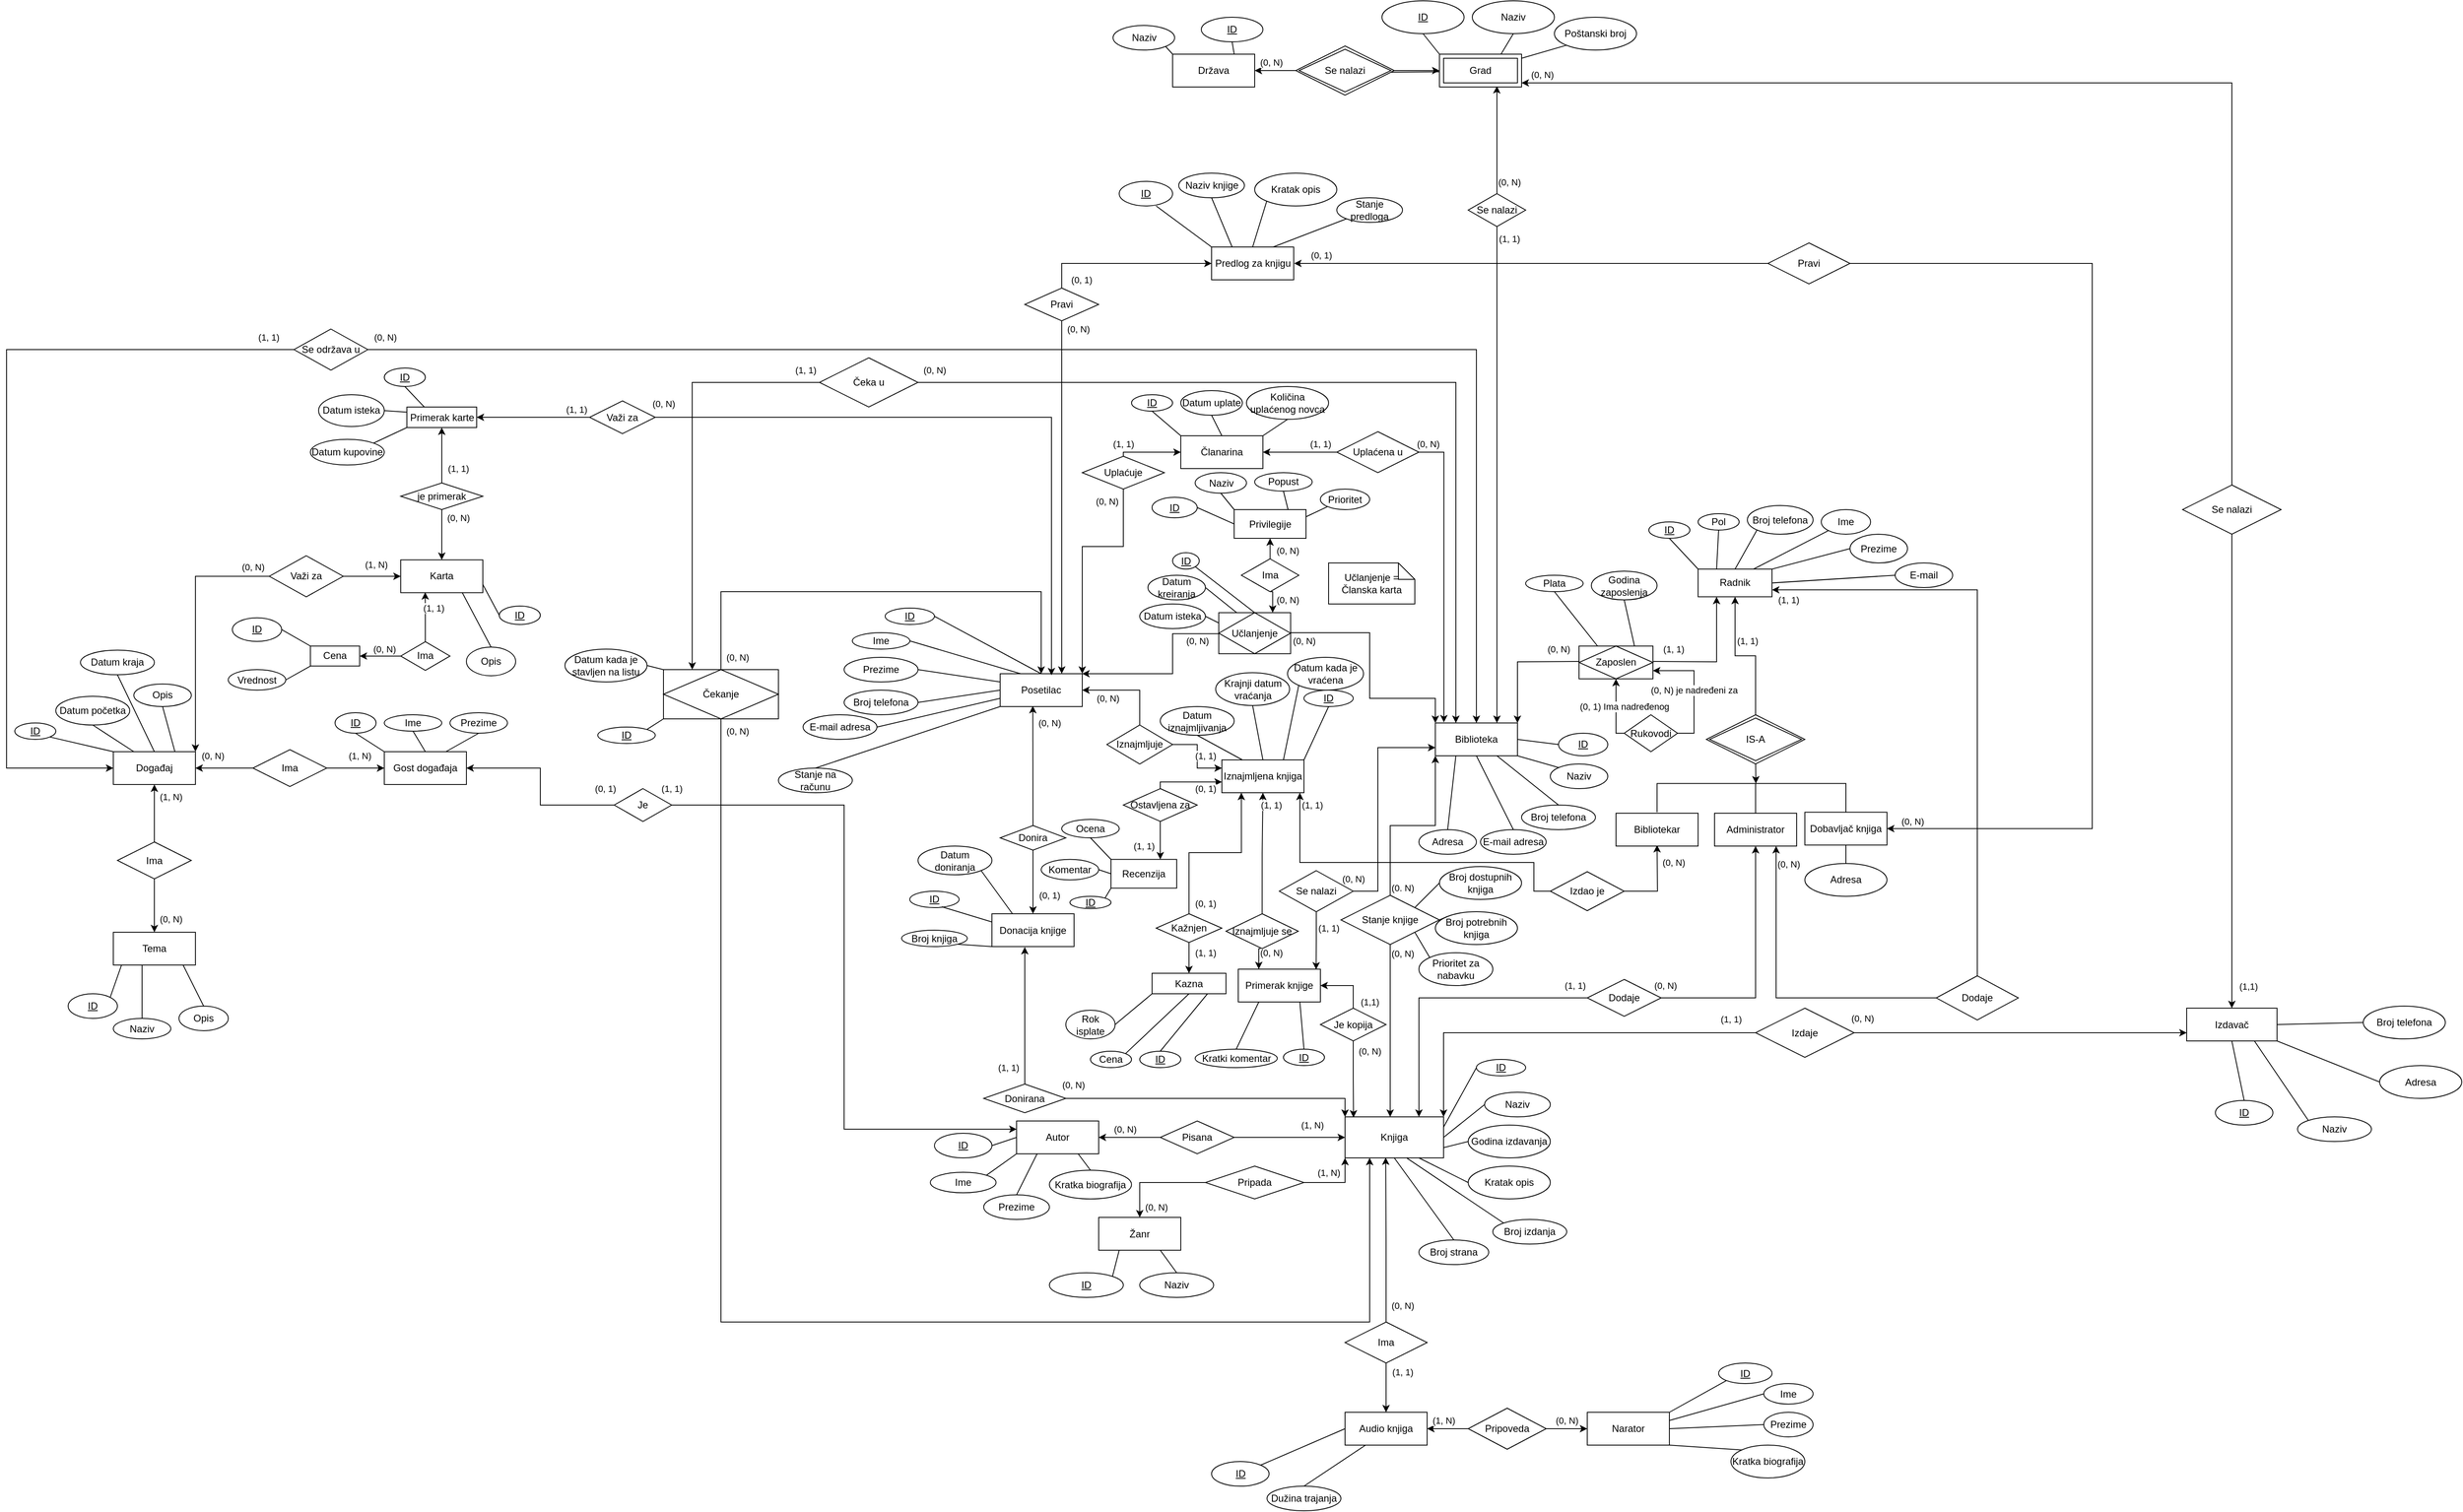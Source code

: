 <mxfile version="13.9.9" type="device"><diagram id="R2lEEEUBdFMjLlhIrx00" name="Page-1"><mxGraphModel dx="2993" dy="347" grid="1" gridSize="10" guides="1" tooltips="1" connect="1" arrows="1" fold="1" page="1" pageScale="1" pageWidth="1200" pageHeight="2220" math="0" shadow="0" extFonts="Permanent Marker^https://fonts.googleapis.com/css?family=Permanent+Marker"><root><mxCell id="0"/><mxCell id="1" parent="0"/><mxCell id="VfmhbWkW9UPxSZ40a0Sv-12" value="Država" style="whiteSpace=wrap;html=1;align=center;" parent="1" vertex="1"><mxGeometry x="180" y="75" width="100" height="40" as="geometry"/></mxCell><mxCell id="VfmhbWkW9UPxSZ40a0Sv-14" value="Biblioteka" style="whiteSpace=wrap;html=1;align=center;" parent="1" vertex="1"><mxGeometry x="500" y="890" width="100" height="40" as="geometry"/></mxCell><mxCell id="VfmhbWkW9UPxSZ40a0Sv-16" value="ID" style="ellipse;whiteSpace=wrap;html=1;align=center;fontStyle=4" parent="1" vertex="1"><mxGeometry x="215" y="30" width="75" height="30" as="geometry"/></mxCell><mxCell id="VfmhbWkW9UPxSZ40a0Sv-21" value="" style="endArrow=none;html=1;rounded=0;exitX=0.5;exitY=1;exitDx=0;exitDy=0;entryX=0.75;entryY=0;entryDx=0;entryDy=0;" parent="1" source="VfmhbWkW9UPxSZ40a0Sv-16" target="VfmhbWkW9UPxSZ40a0Sv-12" edge="1"><mxGeometry relative="1" as="geometry"><mxPoint x="330" y="260" as="sourcePoint"/><mxPoint x="190" y="130.0" as="targetPoint"/></mxGeometry></mxCell><mxCell id="VfmhbWkW9UPxSZ40a0Sv-24" value="Naziv" style="ellipse;whiteSpace=wrap;html=1;align=center;" parent="1" vertex="1"><mxGeometry x="107.5" y="40" width="75" height="30" as="geometry"/></mxCell><mxCell id="VfmhbWkW9UPxSZ40a0Sv-25" value="" style="endArrow=none;html=1;rounded=0;exitX=1;exitY=1;exitDx=0;exitDy=0;entryX=0;entryY=0;entryDx=0;entryDy=0;" parent="1" source="VfmhbWkW9UPxSZ40a0Sv-24" target="VfmhbWkW9UPxSZ40a0Sv-12" edge="1"><mxGeometry relative="1" as="geometry"><mxPoint x="140" y="180" as="sourcePoint"/><mxPoint x="190" y="170.0" as="targetPoint"/></mxGeometry></mxCell><mxCell id="VfmhbWkW9UPxSZ40a0Sv-27" value="ID" style="ellipse;whiteSpace=wrap;html=1;align=center;fontStyle=4" parent="1" vertex="1"><mxGeometry x="435" y="10" width="100" height="40" as="geometry"/></mxCell><mxCell id="VfmhbWkW9UPxSZ40a0Sv-28" value="Naziv" style="ellipse;whiteSpace=wrap;html=1;align=center;" parent="1" vertex="1"><mxGeometry x="545" y="10" width="100" height="40" as="geometry"/></mxCell><mxCell id="VfmhbWkW9UPxSZ40a0Sv-29" value="Poštanski broj" style="ellipse;whiteSpace=wrap;html=1;align=center;" parent="1" vertex="1"><mxGeometry x="645" y="30" width="100" height="40" as="geometry"/></mxCell><mxCell id="VfmhbWkW9UPxSZ40a0Sv-30" value="ID" style="ellipse;whiteSpace=wrap;html=1;align=center;fontStyle=4" parent="1" vertex="1"><mxGeometry x="650" y="902.5" width="60" height="27.5" as="geometry"/></mxCell><mxCell id="VfmhbWkW9UPxSZ40a0Sv-31" value="Naziv" style="ellipse;whiteSpace=wrap;html=1;align=center;" parent="1" vertex="1"><mxGeometry x="640" y="940" width="70" height="30" as="geometry"/></mxCell><mxCell id="VfmhbWkW9UPxSZ40a0Sv-32" value="" style="endArrow=none;html=1;rounded=0;exitX=1;exitY=0.25;exitDx=0;exitDy=0;entryX=0;entryY=1;entryDx=0;entryDy=0;" parent="1" target="VfmhbWkW9UPxSZ40a0Sv-29" edge="1"><mxGeometry relative="1" as="geometry"><mxPoint x="605" y="80" as="sourcePoint"/><mxPoint x="730" y="289.58" as="targetPoint"/></mxGeometry></mxCell><mxCell id="VfmhbWkW9UPxSZ40a0Sv-33" value="" style="endArrow=none;html=1;rounded=0;entryX=0.5;entryY=1;entryDx=0;entryDy=0;exitX=0.75;exitY=0;exitDx=0;exitDy=0;" parent="1" source="_IYPQLubU4bRpS2mUbn4-216" target="VfmhbWkW9UPxSZ40a0Sv-28" edge="1"><mxGeometry relative="1" as="geometry"><mxPoint x="605" y="70" as="sourcePoint"/><mxPoint x="670" y="240" as="targetPoint"/></mxGeometry></mxCell><mxCell id="VfmhbWkW9UPxSZ40a0Sv-35" value="" style="endArrow=none;html=1;rounded=0;entryX=0.5;entryY=1;entryDx=0;entryDy=0;exitX=0;exitY=0;exitDx=0;exitDy=0;" parent="1" source="_IYPQLubU4bRpS2mUbn4-216" target="VfmhbWkW9UPxSZ40a0Sv-27" edge="1"><mxGeometry relative="1" as="geometry"><mxPoint x="505" y="70" as="sourcePoint"/><mxPoint x="520" y="240" as="targetPoint"/></mxGeometry></mxCell><mxCell id="VfmhbWkW9UPxSZ40a0Sv-36" value="" style="endArrow=none;html=1;rounded=0;entryX=0;entryY=0.5;entryDx=0;entryDy=0;" parent="1" target="VfmhbWkW9UPxSZ40a0Sv-30" edge="1"><mxGeometry relative="1" as="geometry"><mxPoint x="600" y="910" as="sourcePoint"/><mxPoint x="650" y="860" as="targetPoint"/></mxGeometry></mxCell><mxCell id="VfmhbWkW9UPxSZ40a0Sv-37" value="" style="endArrow=none;html=1;rounded=0;entryX=0;entryY=0;entryDx=0;entryDy=0;" parent="1" target="VfmhbWkW9UPxSZ40a0Sv-31" edge="1"><mxGeometry relative="1" as="geometry"><mxPoint x="600" y="930" as="sourcePoint"/><mxPoint x="650" y="860" as="targetPoint"/></mxGeometry></mxCell><mxCell id="VfmhbWkW9UPxSZ40a0Sv-38" value="Broj telefona" style="ellipse;whiteSpace=wrap;html=1;align=center;" parent="1" vertex="1"><mxGeometry x="605" y="990" width="90" height="30" as="geometry"/></mxCell><mxCell id="VfmhbWkW9UPxSZ40a0Sv-39" value="E-mail adresa" style="ellipse;whiteSpace=wrap;html=1;align=center;" parent="1" vertex="1"><mxGeometry x="555" y="1020" width="80" height="30" as="geometry"/></mxCell><mxCell id="VfmhbWkW9UPxSZ40a0Sv-42" value="" style="endArrow=none;html=1;rounded=0;entryX=0.5;entryY=0;entryDx=0;entryDy=0;exitX=0.75;exitY=1;exitDx=0;exitDy=0;" parent="1" source="VfmhbWkW9UPxSZ40a0Sv-14" target="VfmhbWkW9UPxSZ40a0Sv-38" edge="1"><mxGeometry relative="1" as="geometry"><mxPoint x="430" y="970" as="sourcePoint"/><mxPoint x="590" y="970" as="targetPoint"/></mxGeometry></mxCell><mxCell id="VfmhbWkW9UPxSZ40a0Sv-45" value="" style="endArrow=none;html=1;rounded=0;exitX=0.5;exitY=0;exitDx=0;exitDy=0;" parent="1" source="VfmhbWkW9UPxSZ40a0Sv-39" edge="1"><mxGeometry relative="1" as="geometry"><mxPoint x="490" y="860" as="sourcePoint"/><mxPoint x="550" y="930" as="targetPoint"/></mxGeometry></mxCell><mxCell id="VfmhbWkW9UPxSZ40a0Sv-48" value="(0, N)" style="edgeStyle=orthogonalEdgeStyle;rounded=0;orthogonalLoop=1;jettySize=auto;html=1;exitX=0;exitY=0.5;exitDx=0;exitDy=0;entryX=1;entryY=0.5;entryDx=0;entryDy=0;" parent="1" source="_IYPQLubU4bRpS2mUbn4-217" target="VfmhbWkW9UPxSZ40a0Sv-12" edge="1"><mxGeometry x="0.2" y="-10" relative="1" as="geometry"><mxPoint as="offset"/><mxPoint x="360" y="90" as="sourcePoint"/></mxGeometry></mxCell><mxCell id="VfmhbWkW9UPxSZ40a0Sv-53" value="(0, N)" style="edgeStyle=orthogonalEdgeStyle;rounded=0;orthogonalLoop=1;jettySize=auto;html=1;exitX=0.5;exitY=0.125;exitDx=0;exitDy=0;exitPerimeter=0;entryX=0.701;entryY=0.973;entryDx=0;entryDy=0;entryPerimeter=0;" parent="1" source="VfmhbWkW9UPxSZ40a0Sv-50" target="_IYPQLubU4bRpS2mUbn4-216" edge="1"><mxGeometry x="-0.714" y="-15" relative="1" as="geometry"><mxPoint as="offset"/><mxPoint x="575" y="120" as="targetPoint"/><Array as="points"><mxPoint x="575" y="117"/></Array></mxGeometry></mxCell><mxCell id="_IYPQLubU4bRpS2mUbn4-207" value="(1, 1)" style="edgeStyle=orthogonalEdgeStyle;rounded=0;orthogonalLoop=1;jettySize=auto;html=1;exitX=0.5;exitY=1;exitDx=0;exitDy=0;entryX=0.75;entryY=0;entryDx=0;entryDy=0;" parent="1" source="VfmhbWkW9UPxSZ40a0Sv-50" target="VfmhbWkW9UPxSZ40a0Sv-14" edge="1"><mxGeometry x="-0.95" y="15" relative="1" as="geometry"><mxPoint as="offset"/></mxGeometry></mxCell><mxCell id="VfmhbWkW9UPxSZ40a0Sv-50" value="Se nalazi" style="shape=rhombus;perimeter=rhombusPerimeter;whiteSpace=wrap;html=1;align=center;" parent="1" vertex="1"><mxGeometry x="540" y="245" width="70" height="40" as="geometry"/></mxCell><mxCell id="VfmhbWkW9UPxSZ40a0Sv-54" value="Autor" style="whiteSpace=wrap;html=1;align=center;" parent="1" vertex="1"><mxGeometry x="-10" y="1375" width="100" height="40" as="geometry"/></mxCell><mxCell id="VfmhbWkW9UPxSZ40a0Sv-57" value="Izdavač" style="whiteSpace=wrap;html=1;align=center;" parent="1" vertex="1"><mxGeometry x="1415" y="1237.5" width="110" height="40" as="geometry"/></mxCell><mxCell id="VfmhbWkW9UPxSZ40a0Sv-58" value="Žanr" style="whiteSpace=wrap;html=1;align=center;" parent="1" vertex="1"><mxGeometry x="90" y="1492.5" width="100" height="40" as="geometry"/></mxCell><mxCell id="VfmhbWkW9UPxSZ40a0Sv-59" value="Knjiga" style="whiteSpace=wrap;html=1;align=center;" parent="1" vertex="1"><mxGeometry x="390" y="1370" width="120" height="50" as="geometry"/></mxCell><mxCell id="VfmhbWkW9UPxSZ40a0Sv-61" value="Godina izdavanja" style="ellipse;whiteSpace=wrap;html=1;align=center;" parent="1" vertex="1"><mxGeometry x="540" y="1380" width="100" height="40" as="geometry"/></mxCell><mxCell id="VfmhbWkW9UPxSZ40a0Sv-62" value="Naziv" style="ellipse;whiteSpace=wrap;html=1;align=center;" parent="1" vertex="1"><mxGeometry x="560" y="1340" width="80" height="30" as="geometry"/></mxCell><mxCell id="VfmhbWkW9UPxSZ40a0Sv-63" value="ID" style="ellipse;whiteSpace=wrap;html=1;align=center;fontStyle=4" parent="1" vertex="1"><mxGeometry x="550" y="1300" width="60" height="20" as="geometry"/></mxCell><mxCell id="VfmhbWkW9UPxSZ40a0Sv-64" value="Prezime" style="ellipse;whiteSpace=wrap;html=1;align=center;" parent="1" vertex="1"><mxGeometry x="-50" y="1465" width="80" height="30" as="geometry"/></mxCell><mxCell id="VfmhbWkW9UPxSZ40a0Sv-65" value="Ime" style="ellipse;whiteSpace=wrap;html=1;align=center;" parent="1" vertex="1"><mxGeometry x="-115" y="1437.5" width="80" height="25" as="geometry"/></mxCell><mxCell id="VfmhbWkW9UPxSZ40a0Sv-66" value="ID" style="ellipse;whiteSpace=wrap;html=1;align=center;fontStyle=4" parent="1" vertex="1"><mxGeometry x="-110" y="1390" width="70" height="30" as="geometry"/></mxCell><mxCell id="VfmhbWkW9UPxSZ40a0Sv-67" value="Kratka biografija" style="ellipse;whiteSpace=wrap;html=1;align=center;" parent="1" vertex="1"><mxGeometry x="30" y="1435" width="100" height="35" as="geometry"/></mxCell><mxCell id="VfmhbWkW9UPxSZ40a0Sv-68" value="" style="endArrow=none;html=1;rounded=0;exitX=0.5;exitY=0;exitDx=0;exitDy=0;entryX=0.25;entryY=1;entryDx=0;entryDy=0;" parent="1" source="VfmhbWkW9UPxSZ40a0Sv-64" target="VfmhbWkW9UPxSZ40a0Sv-54" edge="1"><mxGeometry relative="1" as="geometry"><mxPoint x="342.5" y="1470" as="sourcePoint"/><mxPoint x="2.5" y="1400" as="targetPoint"/></mxGeometry></mxCell><mxCell id="VfmhbWkW9UPxSZ40a0Sv-69" value="" style="endArrow=none;html=1;rounded=0;exitX=1;exitY=0;exitDx=0;exitDy=0;entryX=0;entryY=1;entryDx=0;entryDy=0;" parent="1" source="VfmhbWkW9UPxSZ40a0Sv-65" target="VfmhbWkW9UPxSZ40a0Sv-54" edge="1"><mxGeometry relative="1" as="geometry"><mxPoint x="112.5" y="1460" as="sourcePoint"/><mxPoint x="2.5" y="1370" as="targetPoint"/></mxGeometry></mxCell><mxCell id="VfmhbWkW9UPxSZ40a0Sv-71" value="" style="endArrow=none;html=1;rounded=0;exitX=0.5;exitY=0;exitDx=0;exitDy=0;entryX=0.75;entryY=1;entryDx=0;entryDy=0;" parent="1" source="VfmhbWkW9UPxSZ40a0Sv-67" target="VfmhbWkW9UPxSZ40a0Sv-54" edge="1"><mxGeometry relative="1" as="geometry"><mxPoint x="342.5" y="1470" as="sourcePoint"/><mxPoint x="27.5" y="1410" as="targetPoint"/></mxGeometry></mxCell><mxCell id="VfmhbWkW9UPxSZ40a0Sv-74" value="" style="endArrow=none;html=1;rounded=0;exitX=1;exitY=0.75;exitDx=0;exitDy=0;entryX=0;entryY=0.5;entryDx=0;entryDy=0;" parent="1" source="VfmhbWkW9UPxSZ40a0Sv-59" target="VfmhbWkW9UPxSZ40a0Sv-61" edge="1"><mxGeometry relative="1" as="geometry"><mxPoint x="450" y="1310" as="sourcePoint"/><mxPoint x="530" y="1270" as="targetPoint"/></mxGeometry></mxCell><mxCell id="VfmhbWkW9UPxSZ40a0Sv-75" value="" style="endArrow=none;html=1;rounded=0;exitX=1;exitY=0.5;exitDx=0;exitDy=0;entryX=0;entryY=0.5;entryDx=0;entryDy=0;" parent="1" source="VfmhbWkW9UPxSZ40a0Sv-59" target="VfmhbWkW9UPxSZ40a0Sv-62" edge="1"><mxGeometry relative="1" as="geometry"><mxPoint x="450" y="1310" as="sourcePoint"/><mxPoint x="610" y="1310" as="targetPoint"/></mxGeometry></mxCell><mxCell id="VfmhbWkW9UPxSZ40a0Sv-76" value="" style="endArrow=none;html=1;rounded=0;exitX=1;exitY=0.25;exitDx=0;exitDy=0;entryX=0;entryY=0.5;entryDx=0;entryDy=0;" parent="1" source="VfmhbWkW9UPxSZ40a0Sv-59" target="VfmhbWkW9UPxSZ40a0Sv-63" edge="1"><mxGeometry relative="1" as="geometry"><mxPoint x="450" y="1310" as="sourcePoint"/><mxPoint x="610" y="1310" as="targetPoint"/></mxGeometry></mxCell><mxCell id="VfmhbWkW9UPxSZ40a0Sv-79" value="Kratak opis" style="ellipse;whiteSpace=wrap;html=1;align=center;" parent="1" vertex="1"><mxGeometry x="540" y="1430" width="100" height="40" as="geometry"/></mxCell><mxCell id="VfmhbWkW9UPxSZ40a0Sv-80" value="Broj izdanja" style="ellipse;whiteSpace=wrap;html=1;align=center;" parent="1" vertex="1"><mxGeometry x="570" y="1495" width="90" height="30" as="geometry"/></mxCell><mxCell id="VfmhbWkW9UPxSZ40a0Sv-81" value="Broj strana" style="ellipse;whiteSpace=wrap;html=1;align=center;" parent="1" vertex="1"><mxGeometry x="480" y="1520" width="85" height="30" as="geometry"/></mxCell><mxCell id="VfmhbWkW9UPxSZ40a0Sv-83" value="" style="endArrow=none;html=1;rounded=0;exitX=0.75;exitY=1;exitDx=0;exitDy=0;entryX=0;entryY=0.5;entryDx=0;entryDy=0;" parent="1" source="VfmhbWkW9UPxSZ40a0Sv-59" target="VfmhbWkW9UPxSZ40a0Sv-79" edge="1"><mxGeometry relative="1" as="geometry"><mxPoint x="450" y="1310" as="sourcePoint"/><mxPoint x="610" y="1310" as="targetPoint"/></mxGeometry></mxCell><mxCell id="VfmhbWkW9UPxSZ40a0Sv-85" value="" style="endArrow=none;html=1;rounded=0;exitX=0.63;exitY=1.009;exitDx=0;exitDy=0;entryX=0;entryY=0;entryDx=0;entryDy=0;exitPerimeter=0;" parent="1" source="VfmhbWkW9UPxSZ40a0Sv-59" target="VfmhbWkW9UPxSZ40a0Sv-80" edge="1"><mxGeometry relative="1" as="geometry"><mxPoint x="450" y="1310" as="sourcePoint"/><mxPoint x="610" y="1310" as="targetPoint"/><Array as="points"/></mxGeometry></mxCell><mxCell id="VfmhbWkW9UPxSZ40a0Sv-86" value="" style="endArrow=none;html=1;rounded=0;entryX=0.5;entryY=1;entryDx=0;entryDy=0;exitX=0.5;exitY=0;exitDx=0;exitDy=0;" parent="1" source="VfmhbWkW9UPxSZ40a0Sv-81" target="VfmhbWkW9UPxSZ40a0Sv-59" edge="1"><mxGeometry relative="1" as="geometry"><mxPoint x="450" y="1310" as="sourcePoint"/><mxPoint x="610" y="1310" as="targetPoint"/></mxGeometry></mxCell><mxCell id="VfmhbWkW9UPxSZ40a0Sv-87" value="Naziv" style="ellipse;whiteSpace=wrap;html=1;align=center;" parent="1" vertex="1"><mxGeometry x="1550" y="1370" width="90" height="30" as="geometry"/></mxCell><mxCell id="VfmhbWkW9UPxSZ40a0Sv-88" value="ID" style="ellipse;whiteSpace=wrap;html=1;align=center;fontStyle=4" parent="1" vertex="1"><mxGeometry x="1450" y="1350" width="70" height="30" as="geometry"/></mxCell><mxCell id="VfmhbWkW9UPxSZ40a0Sv-89" value="Naziv" style="ellipse;whiteSpace=wrap;html=1;align=center;" parent="1" vertex="1"><mxGeometry x="140" y="1560" width="90" height="30" as="geometry"/></mxCell><mxCell id="VfmhbWkW9UPxSZ40a0Sv-90" value="ID" style="ellipse;whiteSpace=wrap;html=1;align=center;fontStyle=4" parent="1" vertex="1"><mxGeometry x="30" y="1560" width="90" height="30" as="geometry"/></mxCell><mxCell id="VfmhbWkW9UPxSZ40a0Sv-91" value="" style="endArrow=none;html=1;rounded=0;exitX=1;exitY=0;exitDx=0;exitDy=0;entryX=0.25;entryY=1;entryDx=0;entryDy=0;" parent="1" source="VfmhbWkW9UPxSZ40a0Sv-90" target="VfmhbWkW9UPxSZ40a0Sv-58" edge="1"><mxGeometry relative="1" as="geometry"><mxPoint x="320" y="1460" as="sourcePoint"/><mxPoint x="480" y="1460" as="targetPoint"/></mxGeometry></mxCell><mxCell id="VfmhbWkW9UPxSZ40a0Sv-92" value="" style="endArrow=none;html=1;rounded=0;exitX=0.5;exitY=0;exitDx=0;exitDy=0;entryX=0.75;entryY=1;entryDx=0;entryDy=0;" parent="1" source="VfmhbWkW9UPxSZ40a0Sv-89" target="VfmhbWkW9UPxSZ40a0Sv-58" edge="1"><mxGeometry relative="1" as="geometry"><mxPoint x="180" y="1560" as="sourcePoint"/><mxPoint x="480" y="1460" as="targetPoint"/></mxGeometry></mxCell><mxCell id="VfmhbWkW9UPxSZ40a0Sv-93" value="Broj telefona" style="ellipse;whiteSpace=wrap;html=1;align=center;" parent="1" vertex="1"><mxGeometry x="1630" y="1235" width="100" height="40" as="geometry"/></mxCell><mxCell id="VfmhbWkW9UPxSZ40a0Sv-94" value="Adresa" style="ellipse;whiteSpace=wrap;html=1;align=center;" parent="1" vertex="1"><mxGeometry x="1650" y="1307.5" width="100" height="40" as="geometry"/></mxCell><mxCell id="VfmhbWkW9UPxSZ40a0Sv-95" value="Adresa" style="ellipse;whiteSpace=wrap;html=1;align=center;" parent="1" vertex="1"><mxGeometry x="480" y="1020" width="70" height="30" as="geometry"/></mxCell><mxCell id="VfmhbWkW9UPxSZ40a0Sv-98" value="" style="endArrow=none;html=1;rounded=0;entryX=0.25;entryY=1;entryDx=0;entryDy=0;exitX=0.5;exitY=0;exitDx=0;exitDy=0;" parent="1" source="VfmhbWkW9UPxSZ40a0Sv-95" target="VfmhbWkW9UPxSZ40a0Sv-14" edge="1"><mxGeometry relative="1" as="geometry"><mxPoint x="450" y="1060" as="sourcePoint"/><mxPoint x="610" y="1060" as="targetPoint"/></mxGeometry></mxCell><mxCell id="VfmhbWkW9UPxSZ40a0Sv-99" value="" style="endArrow=none;html=1;rounded=0;exitX=0;exitY=0.5;exitDx=0;exitDy=0;entryX=1;entryY=1;entryDx=0;entryDy=0;" parent="1" source="VfmhbWkW9UPxSZ40a0Sv-94" target="VfmhbWkW9UPxSZ40a0Sv-57" edge="1"><mxGeometry relative="1" as="geometry"><mxPoint x="1480" y="1162.5" as="sourcePoint"/><mxPoint x="1500" y="1240" as="targetPoint"/></mxGeometry></mxCell><mxCell id="VfmhbWkW9UPxSZ40a0Sv-100" value="" style="endArrow=none;html=1;rounded=0;exitX=0;exitY=0;exitDx=0;exitDy=0;entryX=0.75;entryY=1;entryDx=0;entryDy=0;" parent="1" source="VfmhbWkW9UPxSZ40a0Sv-87" target="VfmhbWkW9UPxSZ40a0Sv-57" edge="1"><mxGeometry relative="1" as="geometry"><mxPoint x="1480" y="1162.5" as="sourcePoint"/><mxPoint x="1465" y="1243" as="targetPoint"/></mxGeometry></mxCell><mxCell id="VfmhbWkW9UPxSZ40a0Sv-101" value="" style="endArrow=none;html=1;rounded=0;exitX=0.5;exitY=0;exitDx=0;exitDy=0;entryX=0.5;entryY=1;entryDx=0;entryDy=0;" parent="1" source="VfmhbWkW9UPxSZ40a0Sv-88" target="VfmhbWkW9UPxSZ40a0Sv-57" edge="1"><mxGeometry relative="1" as="geometry"><mxPoint x="1370" y="1060" as="sourcePoint"/><mxPoint x="1530" y="1060" as="targetPoint"/></mxGeometry></mxCell><mxCell id="VfmhbWkW9UPxSZ40a0Sv-102" value="" style="endArrow=none;html=1;rounded=0;exitX=0;exitY=0.5;exitDx=0;exitDy=0;entryX=1;entryY=0.5;entryDx=0;entryDy=0;" parent="1" source="VfmhbWkW9UPxSZ40a0Sv-93" target="VfmhbWkW9UPxSZ40a0Sv-57" edge="1"><mxGeometry relative="1" as="geometry"><mxPoint x="1480" y="1162.5" as="sourcePoint"/><mxPoint x="1500" y="1223" as="targetPoint"/></mxGeometry></mxCell><mxCell id="VfmhbWkW9UPxSZ40a0Sv-106" value="(1,1)" style="edgeStyle=orthogonalEdgeStyle;rounded=0;orthogonalLoop=1;jettySize=auto;html=1;exitX=0.5;exitY=1;exitDx=0;exitDy=0;entryX=0.5;entryY=0;entryDx=0;entryDy=0;" parent="1" source="VfmhbWkW9UPxSZ40a0Sv-103" target="VfmhbWkW9UPxSZ40a0Sv-57" edge="1"><mxGeometry x="0.909" y="20" relative="1" as="geometry"><mxPoint as="offset"/><Array as="points"><mxPoint x="1470" y="1100"/></Array></mxGeometry></mxCell><mxCell id="VfmhbWkW9UPxSZ40a0Sv-107" value="(0, N)" style="edgeStyle=orthogonalEdgeStyle;rounded=0;orthogonalLoop=1;jettySize=auto;html=1;exitX=0.5;exitY=0;exitDx=0;exitDy=0;entryX=1;entryY=1;entryDx=0;entryDy=0;" parent="1" source="VfmhbWkW9UPxSZ40a0Sv-103" edge="1"><mxGeometry x="0.963" y="-10" relative="1" as="geometry"><Array as="points"><mxPoint x="1470" y="110"/></Array><mxPoint as="offset"/><mxPoint x="605" y="110" as="targetPoint"/></mxGeometry></mxCell><mxCell id="VfmhbWkW9UPxSZ40a0Sv-103" value="Se nalazi" style="shape=rhombus;perimeter=rhombusPerimeter;whiteSpace=wrap;html=1;align=center;" parent="1" vertex="1"><mxGeometry x="1410" y="600" width="120" height="60" as="geometry"/></mxCell><mxCell id="VfmhbWkW9UPxSZ40a0Sv-110" value="(0, N)" style="edgeStyle=orthogonalEdgeStyle;rounded=0;orthogonalLoop=1;jettySize=auto;html=1;entryX=1;entryY=0.5;entryDx=0;entryDy=0;exitX=0;exitY=0.5;exitDx=0;exitDy=0;" parent="1" source="VfmhbWkW9UPxSZ40a0Sv-109" target="VfmhbWkW9UPxSZ40a0Sv-54" edge="1"><mxGeometry x="0.143" y="-10" relative="1" as="geometry"><Array as="points"><mxPoint x="103" y="1395"/></Array><mxPoint as="offset"/></mxGeometry></mxCell><mxCell id="VfmhbWkW9UPxSZ40a0Sv-111" value="(1, N)" style="edgeStyle=orthogonalEdgeStyle;rounded=0;orthogonalLoop=1;jettySize=auto;html=1;exitX=1;exitY=0.5;exitDx=0;exitDy=0;entryX=0;entryY=0.5;entryDx=0;entryDy=0;" parent="1" source="VfmhbWkW9UPxSZ40a0Sv-109" target="VfmhbWkW9UPxSZ40a0Sv-59" edge="1"><mxGeometry x="0.407" y="15" relative="1" as="geometry"><mxPoint x="380" y="1395" as="targetPoint"/><Array as="points"/><mxPoint as="offset"/></mxGeometry></mxCell><mxCell id="VfmhbWkW9UPxSZ40a0Sv-109" value="Pisana" style="shape=rhombus;perimeter=rhombusPerimeter;whiteSpace=wrap;html=1;align=center;" parent="1" vertex="1"><mxGeometry x="165" y="1375" width="90" height="40" as="geometry"/></mxCell><mxCell id="VfmhbWkW9UPxSZ40a0Sv-114" value="(0, N)" style="edgeStyle=orthogonalEdgeStyle;rounded=0;orthogonalLoop=1;jettySize=auto;html=1;exitX=0;exitY=0.5;exitDx=0;exitDy=0;entryX=1;entryY=0;entryDx=0;entryDy=0;" parent="1" source="VfmhbWkW9UPxSZ40a0Sv-113" target="VfmhbWkW9UPxSZ40a0Sv-59" edge="1"><mxGeometry x="-1" y="-131" relative="1" as="geometry"><mxPoint x="680" y="1270" as="sourcePoint"/><mxPoint x="480" y="1370" as="targetPoint"/><Array as="points"><mxPoint x="510" y="1267"/></Array><mxPoint x="130" y="113" as="offset"/></mxGeometry></mxCell><mxCell id="VfmhbWkW9UPxSZ40a0Sv-115" value="(1, 1)" style="edgeStyle=orthogonalEdgeStyle;rounded=0;orthogonalLoop=1;jettySize=auto;html=1;exitX=1;exitY=0.5;exitDx=0;exitDy=0;entryX=0;entryY=0.75;entryDx=0;entryDy=0;" parent="1" source="VfmhbWkW9UPxSZ40a0Sv-113" target="VfmhbWkW9UPxSZ40a0Sv-57" edge="1"><mxGeometry x="-1" y="151" relative="1" as="geometry"><mxPoint x="1410" y="1270" as="targetPoint"/><Array as="points"><mxPoint x="1010" y="1268"/></Array><mxPoint x="-150" y="134" as="offset"/></mxGeometry></mxCell><mxCell id="VfmhbWkW9UPxSZ40a0Sv-113" value="Izdaje" style="shape=rhombus;perimeter=rhombusPerimeter;whiteSpace=wrap;html=1;align=center;" parent="1" vertex="1"><mxGeometry x="890" y="1237.5" width="120" height="60" as="geometry"/></mxCell><mxCell id="VfmhbWkW9UPxSZ40a0Sv-117" value="(0, N)" style="edgeStyle=orthogonalEdgeStyle;rounded=0;orthogonalLoop=1;jettySize=auto;html=1;exitX=0;exitY=0.5;exitDx=0;exitDy=0;entryX=0.5;entryY=0;entryDx=0;entryDy=0;" parent="1" source="VfmhbWkW9UPxSZ40a0Sv-116" target="VfmhbWkW9UPxSZ40a0Sv-58" edge="1"><mxGeometry x="0.795" y="20" relative="1" as="geometry"><mxPoint as="offset"/></mxGeometry></mxCell><mxCell id="VfmhbWkW9UPxSZ40a0Sv-118" value="(1, N)" style="edgeStyle=orthogonalEdgeStyle;rounded=0;orthogonalLoop=1;jettySize=auto;html=1;exitX=1;exitY=0.5;exitDx=0;exitDy=0;entryX=0;entryY=1;entryDx=0;entryDy=0;" parent="1" source="VfmhbWkW9UPxSZ40a0Sv-116" target="VfmhbWkW9UPxSZ40a0Sv-59" edge="1"><mxGeometry x="0.556" y="20" relative="1" as="geometry"><mxPoint as="offset"/></mxGeometry></mxCell><mxCell id="VfmhbWkW9UPxSZ40a0Sv-116" value="Pripada" style="shape=rhombus;perimeter=rhombusPerimeter;whiteSpace=wrap;html=1;align=center;" parent="1" vertex="1"><mxGeometry x="220" y="1430" width="120" height="40" as="geometry"/></mxCell><mxCell id="VfmhbWkW9UPxSZ40a0Sv-120" value="Primerak knjige" style="whiteSpace=wrap;html=1;align=center;" parent="1" vertex="1"><mxGeometry x="260" y="1190" width="100" height="40" as="geometry"/></mxCell><mxCell id="VfmhbWkW9UPxSZ40a0Sv-122" value="ID" style="ellipse;whiteSpace=wrap;html=1;align=center;fontStyle=4" parent="1" vertex="1"><mxGeometry x="315" y="1287.5" width="50" height="20" as="geometry"/></mxCell><mxCell id="VfmhbWkW9UPxSZ40a0Sv-123" value="Kratki komentar" style="ellipse;whiteSpace=wrap;html=1;align=center;" parent="1" vertex="1"><mxGeometry x="207.5" y="1287.5" width="100" height="22.5" as="geometry"/></mxCell><mxCell id="VfmhbWkW9UPxSZ40a0Sv-124" value="" style="endArrow=none;html=1;rounded=0;exitX=0.5;exitY=0;exitDx=0;exitDy=0;entryX=0.75;entryY=1;entryDx=0;entryDy=0;" parent="1" source="VfmhbWkW9UPxSZ40a0Sv-122" target="VfmhbWkW9UPxSZ40a0Sv-120" edge="1"><mxGeometry relative="1" as="geometry"><mxPoint x="120" y="940" as="sourcePoint"/><mxPoint x="280" y="940" as="targetPoint"/></mxGeometry></mxCell><mxCell id="VfmhbWkW9UPxSZ40a0Sv-125" value="" style="endArrow=none;html=1;rounded=0;entryX=0.25;entryY=1;entryDx=0;entryDy=0;exitX=0.5;exitY=0;exitDx=0;exitDy=0;" parent="1" source="VfmhbWkW9UPxSZ40a0Sv-123" target="VfmhbWkW9UPxSZ40a0Sv-120" edge="1"><mxGeometry relative="1" as="geometry"><mxPoint x="270" y="1240" as="sourcePoint"/><mxPoint x="280" y="940" as="targetPoint"/></mxGeometry></mxCell><mxCell id="VfmhbWkW9UPxSZ40a0Sv-127" value="Broj dostupnih knjiga" style="ellipse;whiteSpace=wrap;html=1;align=center;" parent="1" vertex="1"><mxGeometry x="505" y="1065" width="100" height="40" as="geometry"/></mxCell><mxCell id="VfmhbWkW9UPxSZ40a0Sv-128" value="Prioritet za nabavku" style="ellipse;whiteSpace=wrap;html=1;align=center;" parent="1" vertex="1"><mxGeometry x="480" y="1170" width="90" height="40" as="geometry"/></mxCell><mxCell id="VfmhbWkW9UPxSZ40a0Sv-129" value="Broj potrebnih knjiga" style="ellipse;whiteSpace=wrap;html=1;align=center;" parent="1" vertex="1"><mxGeometry x="500" y="1120" width="100" height="40" as="geometry"/></mxCell><mxCell id="VfmhbWkW9UPxSZ40a0Sv-134" value="(1,1)" style="edgeStyle=orthogonalEdgeStyle;rounded=0;orthogonalLoop=1;jettySize=auto;html=1;exitX=0.5;exitY=0;exitDx=0;exitDy=0;entryX=1;entryY=0.5;entryDx=0;entryDy=0;" parent="1" source="VfmhbWkW9UPxSZ40a0Sv-133" target="VfmhbWkW9UPxSZ40a0Sv-120" edge="1"><mxGeometry x="-0.777" y="-20" relative="1" as="geometry"><mxPoint x="380" y="1160" as="targetPoint"/><Array as="points"><mxPoint x="400" y="1210"/></Array><mxPoint as="offset"/></mxGeometry></mxCell><mxCell id="_IYPQLubU4bRpS2mUbn4-209" value="(0, N)" style="edgeStyle=orthogonalEdgeStyle;rounded=0;orthogonalLoop=1;jettySize=auto;html=1;exitX=0.5;exitY=1;exitDx=0;exitDy=0;entryX=0.086;entryY=0.017;entryDx=0;entryDy=0;entryPerimeter=0;" parent="1" source="VfmhbWkW9UPxSZ40a0Sv-133" target="VfmhbWkW9UPxSZ40a0Sv-59" edge="1"><mxGeometry x="-0.733" y="20" relative="1" as="geometry"><mxPoint as="offset"/></mxGeometry></mxCell><mxCell id="VfmhbWkW9UPxSZ40a0Sv-133" value="Je kopija" style="shape=rhombus;perimeter=rhombusPerimeter;whiteSpace=wrap;html=1;align=center;" parent="1" vertex="1"><mxGeometry x="360" y="1237.5" width="80" height="40" as="geometry"/></mxCell><mxCell id="VfmhbWkW9UPxSZ40a0Sv-138" value="(0, N)" style="edgeStyle=orthogonalEdgeStyle;rounded=0;orthogonalLoop=1;jettySize=auto;html=1;exitX=1;exitY=0.5;exitDx=0;exitDy=0;entryX=0;entryY=0.75;entryDx=0;entryDy=0;" parent="1" source="VfmhbWkW9UPxSZ40a0Sv-136" target="VfmhbWkW9UPxSZ40a0Sv-14" edge="1"><mxGeometry x="-1" y="15" relative="1" as="geometry"><Array as="points"><mxPoint x="430" y="1095"/><mxPoint x="430" y="920"/></Array><mxPoint as="offset"/></mxGeometry></mxCell><mxCell id="_IYPQLubU4bRpS2mUbn4-210" value="(1, 1)" style="edgeStyle=orthogonalEdgeStyle;rounded=0;orthogonalLoop=1;jettySize=auto;html=1;exitX=0.5;exitY=1;exitDx=0;exitDy=0;entryX=0.948;entryY=0.01;entryDx=0;entryDy=0;entryPerimeter=0;" parent="1" source="VfmhbWkW9UPxSZ40a0Sv-136" target="VfmhbWkW9UPxSZ40a0Sv-120" edge="1"><mxGeometry x="-0.433" y="15" relative="1" as="geometry"><mxPoint as="offset"/></mxGeometry></mxCell><mxCell id="VfmhbWkW9UPxSZ40a0Sv-136" value="Se nalazi" style="shape=rhombus;perimeter=rhombusPerimeter;whiteSpace=wrap;html=1;align=center;" parent="1" vertex="1"><mxGeometry x="310" y="1070" width="90" height="50" as="geometry"/></mxCell><mxCell id="VfmhbWkW9UPxSZ40a0Sv-147" value="(0. N)" style="edgeStyle=orthogonalEdgeStyle;rounded=0;orthogonalLoop=1;jettySize=auto;html=1;exitX=0.5;exitY=0;exitDx=0;exitDy=0;entryX=0;entryY=1;entryDx=0;entryDy=0;" parent="1" source="VfmhbWkW9UPxSZ40a0Sv-146" target="VfmhbWkW9UPxSZ40a0Sv-14" edge="1"><mxGeometry x="-0.911" y="-15" relative="1" as="geometry"><mxPoint y="1" as="offset"/></mxGeometry></mxCell><mxCell id="VfmhbWkW9UPxSZ40a0Sv-148" value="(0, N)" style="edgeStyle=orthogonalEdgeStyle;rounded=0;orthogonalLoop=1;jettySize=auto;html=1;exitX=0.5;exitY=1;exitDx=0;exitDy=0;" parent="1" source="VfmhbWkW9UPxSZ40a0Sv-146" edge="1"><mxGeometry x="-0.905" y="15" relative="1" as="geometry"><mxPoint x="445" y="1370" as="targetPoint"/><Array as="points"><mxPoint x="445" y="1370"/></Array><mxPoint y="1" as="offset"/></mxGeometry></mxCell><mxCell id="VfmhbWkW9UPxSZ40a0Sv-146" value="Stanje knjige" style="shape=rhombus;perimeter=rhombusPerimeter;whiteSpace=wrap;html=1;align=center;" parent="1" vertex="1"><mxGeometry x="385" y="1100" width="120" height="60" as="geometry"/></mxCell><mxCell id="VfmhbWkW9UPxSZ40a0Sv-149" value="" style="endArrow=none;html=1;rounded=0;entryX=0;entryY=0.5;entryDx=0;entryDy=0;exitX=1;exitY=0;exitDx=0;exitDy=0;" parent="1" source="VfmhbWkW9UPxSZ40a0Sv-146" target="VfmhbWkW9UPxSZ40a0Sv-127" edge="1"><mxGeometry relative="1" as="geometry"><mxPoint x="340" y="1090" as="sourcePoint"/><mxPoint x="500" y="1090" as="targetPoint"/></mxGeometry></mxCell><mxCell id="VfmhbWkW9UPxSZ40a0Sv-150" value="" style="endArrow=none;html=1;rounded=0;entryX=0;entryY=0;entryDx=0;entryDy=0;exitX=1;exitY=1;exitDx=0;exitDy=0;" parent="1" source="VfmhbWkW9UPxSZ40a0Sv-146" target="VfmhbWkW9UPxSZ40a0Sv-128" edge="1"><mxGeometry relative="1" as="geometry"><mxPoint x="340" y="1090" as="sourcePoint"/><mxPoint x="500" y="1090" as="targetPoint"/></mxGeometry></mxCell><mxCell id="VfmhbWkW9UPxSZ40a0Sv-151" value="" style="endArrow=none;html=1;rounded=0;exitX=1;exitY=0.5;exitDx=0;exitDy=0;entryX=0;entryY=0;entryDx=0;entryDy=0;" parent="1" source="VfmhbWkW9UPxSZ40a0Sv-146" target="VfmhbWkW9UPxSZ40a0Sv-129" edge="1"><mxGeometry relative="1" as="geometry"><mxPoint x="340" y="1090" as="sourcePoint"/><mxPoint x="500" y="1090" as="targetPoint"/></mxGeometry></mxCell><mxCell id="VfmhbWkW9UPxSZ40a0Sv-152" value="Posetilac" style="whiteSpace=wrap;html=1;align=center;" parent="1" vertex="1"><mxGeometry x="-30" y="830" width="100" height="40" as="geometry"/></mxCell><mxCell id="VfmhbWkW9UPxSZ40a0Sv-153" value="E-mail adresa" style="ellipse;whiteSpace=wrap;html=1;align=center;" parent="1" vertex="1"><mxGeometry x="-270" y="880" width="90" height="30" as="geometry"/></mxCell><mxCell id="VfmhbWkW9UPxSZ40a0Sv-154" value="Broj telefona" style="ellipse;whiteSpace=wrap;html=1;align=center;" parent="1" vertex="1"><mxGeometry x="-220" y="850" width="90" height="30" as="geometry"/></mxCell><mxCell id="VfmhbWkW9UPxSZ40a0Sv-155" value="Prezime" style="ellipse;whiteSpace=wrap;html=1;align=center;" parent="1" vertex="1"><mxGeometry x="-220" y="810" width="90" height="30" as="geometry"/></mxCell><mxCell id="VfmhbWkW9UPxSZ40a0Sv-156" value="Ime" style="ellipse;whiteSpace=wrap;html=1;align=center;" parent="1" vertex="1"><mxGeometry x="-210" y="780" width="70" height="20" as="geometry"/></mxCell><mxCell id="VfmhbWkW9UPxSZ40a0Sv-157" value="ID" style="ellipse;whiteSpace=wrap;html=1;align=center;fontStyle=4" parent="1" vertex="1"><mxGeometry x="-170" y="750" width="60" height="20" as="geometry"/></mxCell><mxCell id="VfmhbWkW9UPxSZ40a0Sv-158" value="Stanje na računu" style="ellipse;whiteSpace=wrap;html=1;align=center;" parent="1" vertex="1"><mxGeometry x="-300" y="945" width="90" height="30" as="geometry"/></mxCell><mxCell id="VfmhbWkW9UPxSZ40a0Sv-161" value="" style="endArrow=none;html=1;rounded=0;exitX=0.5;exitY=0;exitDx=0;exitDy=0;entryX=0;entryY=1;entryDx=0;entryDy=0;" parent="1" source="VfmhbWkW9UPxSZ40a0Sv-158" target="VfmhbWkW9UPxSZ40a0Sv-152" edge="1"><mxGeometry relative="1" as="geometry"><mxPoint x="290" y="890" as="sourcePoint"/><mxPoint x="450" y="890" as="targetPoint"/></mxGeometry></mxCell><mxCell id="VfmhbWkW9UPxSZ40a0Sv-163" value="" style="endArrow=none;html=1;rounded=0;exitX=1;exitY=0.5;exitDx=0;exitDy=0;entryX=0;entryY=0.75;entryDx=0;entryDy=0;" parent="1" source="VfmhbWkW9UPxSZ40a0Sv-153" target="VfmhbWkW9UPxSZ40a0Sv-152" edge="1"><mxGeometry relative="1" as="geometry"><mxPoint x="200" y="890" as="sourcePoint"/><mxPoint x="-120" y="850" as="targetPoint"/></mxGeometry></mxCell><mxCell id="VfmhbWkW9UPxSZ40a0Sv-164" value="" style="endArrow=none;html=1;rounded=0;exitX=1;exitY=0.5;exitDx=0;exitDy=0;entryX=0;entryY=0.5;entryDx=0;entryDy=0;" parent="1" source="VfmhbWkW9UPxSZ40a0Sv-154" target="VfmhbWkW9UPxSZ40a0Sv-152" edge="1"><mxGeometry relative="1" as="geometry"><mxPoint x="200" y="890" as="sourcePoint"/><mxPoint x="-120" y="840" as="targetPoint"/></mxGeometry></mxCell><mxCell id="VfmhbWkW9UPxSZ40a0Sv-165" value="" style="endArrow=none;html=1;rounded=0;exitX=1;exitY=0.5;exitDx=0;exitDy=0;entryX=0;entryY=0.25;entryDx=0;entryDy=0;" parent="1" source="VfmhbWkW9UPxSZ40a0Sv-155" target="VfmhbWkW9UPxSZ40a0Sv-152" edge="1"><mxGeometry relative="1" as="geometry"><mxPoint x="200" y="890" as="sourcePoint"/><mxPoint x="-120" y="830" as="targetPoint"/></mxGeometry></mxCell><mxCell id="VfmhbWkW9UPxSZ40a0Sv-166" value="" style="endArrow=none;html=1;rounded=0;exitX=1;exitY=0.5;exitDx=0;exitDy=0;entryX=0.25;entryY=0;entryDx=0;entryDy=0;" parent="1" source="VfmhbWkW9UPxSZ40a0Sv-156" target="VfmhbWkW9UPxSZ40a0Sv-152" edge="1"><mxGeometry relative="1" as="geometry"><mxPoint x="290" y="890" as="sourcePoint"/><mxPoint x="450" y="890" as="targetPoint"/></mxGeometry></mxCell><mxCell id="VfmhbWkW9UPxSZ40a0Sv-167" value="" style="endArrow=none;html=1;rounded=0;exitX=1;exitY=0.5;exitDx=0;exitDy=0;entryX=0.5;entryY=0;entryDx=0;entryDy=0;" parent="1" source="VfmhbWkW9UPxSZ40a0Sv-157" target="VfmhbWkW9UPxSZ40a0Sv-152" edge="1"><mxGeometry relative="1" as="geometry"><mxPoint x="290" y="890" as="sourcePoint"/><mxPoint x="450" y="890" as="targetPoint"/></mxGeometry></mxCell><mxCell id="VfmhbWkW9UPxSZ40a0Sv-169" value="(0, N)" style="edgeStyle=orthogonalEdgeStyle;rounded=0;orthogonalLoop=1;jettySize=auto;html=1;exitX=0;exitY=0.5;exitDx=0;exitDy=0;entryX=1;entryY=0;entryDx=0;entryDy=0;" parent="1" target="VfmhbWkW9UPxSZ40a0Sv-152" edge="1"><mxGeometry x="-0.726" y="9" relative="1" as="geometry"><Array as="points"><mxPoint x="180" y="830"/></Array><mxPoint as="offset"/><mxPoint x="240" y="781.25" as="sourcePoint"/></mxGeometry></mxCell><mxCell id="VfmhbWkW9UPxSZ40a0Sv-170" value="(0, N)" style="edgeStyle=orthogonalEdgeStyle;rounded=0;orthogonalLoop=1;jettySize=auto;html=1;exitX=1;exitY=0.5;exitDx=0;exitDy=0;entryX=0;entryY=0;entryDx=0;entryDy=0;" parent="1" target="VfmhbWkW9UPxSZ40a0Sv-14" edge="1"><mxGeometry x="-0.854" y="-10" relative="1" as="geometry"><Array as="points"><mxPoint x="420" y="780"/><mxPoint x="420" y="860"/><mxPoint x="500" y="860"/></Array><mxPoint as="offset"/><mxPoint x="320" y="781.25" as="sourcePoint"/></mxGeometry></mxCell><mxCell id="VfmhbWkW9UPxSZ40a0Sv-171" value="Članarina" style="whiteSpace=wrap;html=1;align=center;" parent="1" vertex="1"><mxGeometry x="190" y="540" width="100" height="40" as="geometry"/></mxCell><mxCell id="VfmhbWkW9UPxSZ40a0Sv-173" value="ID" style="ellipse;whiteSpace=wrap;html=1;align=center;fontStyle=4" parent="1" vertex="1"><mxGeometry x="130" y="490" width="50" height="20" as="geometry"/></mxCell><mxCell id="VfmhbWkW9UPxSZ40a0Sv-175" value="Količina uplaćenog novca" style="ellipse;whiteSpace=wrap;html=1;align=center;" parent="1" vertex="1"><mxGeometry x="270" y="480" width="100" height="40" as="geometry"/></mxCell><mxCell id="VfmhbWkW9UPxSZ40a0Sv-176" value="Datum uplate" style="ellipse;whiteSpace=wrap;html=1;align=center;" parent="1" vertex="1"><mxGeometry x="190" y="485" width="75" height="30" as="geometry"/></mxCell><mxCell id="VfmhbWkW9UPxSZ40a0Sv-187" value="(0, N)" style="edgeStyle=orthogonalEdgeStyle;rounded=0;orthogonalLoop=1;jettySize=auto;html=1;exitX=0.5;exitY=1;exitDx=0;exitDy=0;entryX=1;entryY=0;entryDx=0;entryDy=0;" parent="1" source="VfmhbWkW9UPxSZ40a0Sv-178" target="VfmhbWkW9UPxSZ40a0Sv-152" edge="1"><mxGeometry x="-0.891" y="-20" relative="1" as="geometry"><mxPoint as="offset"/><Array as="points"><mxPoint x="120" y="675"/><mxPoint x="70" y="675"/></Array></mxGeometry></mxCell><mxCell id="VfmhbWkW9UPxSZ40a0Sv-188" value="(1, 1)" style="edgeStyle=orthogonalEdgeStyle;rounded=0;orthogonalLoop=1;jettySize=auto;html=1;exitX=0.5;exitY=0;exitDx=0;exitDy=0;entryX=0;entryY=0.5;entryDx=0;entryDy=0;" parent="1" source="VfmhbWkW9UPxSZ40a0Sv-178" target="VfmhbWkW9UPxSZ40a0Sv-171" edge="1"><mxGeometry x="-0.867" y="10" relative="1" as="geometry"><mxPoint as="offset"/><mxPoint x="120" y="575" as="sourcePoint"/><Array as="points"><mxPoint x="120" y="560"/></Array></mxGeometry></mxCell><mxCell id="VfmhbWkW9UPxSZ40a0Sv-178" value="Uplaćuje" style="shape=rhombus;perimeter=rhombusPerimeter;whiteSpace=wrap;html=1;align=center;" parent="1" vertex="1"><mxGeometry x="70" y="565" width="100" height="40" as="geometry"/></mxCell><mxCell id="VfmhbWkW9UPxSZ40a0Sv-182" value="" style="endArrow=none;html=1;rounded=0;exitX=0.5;exitY=1;exitDx=0;exitDy=0;entryX=1;entryY=0;entryDx=0;entryDy=0;" parent="1" source="VfmhbWkW9UPxSZ40a0Sv-175" target="VfmhbWkW9UPxSZ40a0Sv-171" edge="1"><mxGeometry relative="1" as="geometry"><mxPoint x="290" y="550" as="sourcePoint"/><mxPoint x="450" y="550" as="targetPoint"/></mxGeometry></mxCell><mxCell id="VfmhbWkW9UPxSZ40a0Sv-183" value="" style="endArrow=none;html=1;rounded=0;exitX=0.5;exitY=1;exitDx=0;exitDy=0;entryX=0.5;entryY=0;entryDx=0;entryDy=0;" parent="1" source="VfmhbWkW9UPxSZ40a0Sv-176" target="VfmhbWkW9UPxSZ40a0Sv-171" edge="1"><mxGeometry relative="1" as="geometry"><mxPoint x="290" y="550" as="sourcePoint"/><mxPoint x="450" y="550" as="targetPoint"/></mxGeometry></mxCell><mxCell id="VfmhbWkW9UPxSZ40a0Sv-184" value="" style="endArrow=none;html=1;rounded=0;exitX=0.5;exitY=1;exitDx=0;exitDy=0;entryX=0;entryY=0;entryDx=0;entryDy=0;" parent="1" source="VfmhbWkW9UPxSZ40a0Sv-173" target="VfmhbWkW9UPxSZ40a0Sv-171" edge="1"><mxGeometry relative="1" as="geometry"><mxPoint x="290" y="550" as="sourcePoint"/><mxPoint x="450" y="550" as="targetPoint"/></mxGeometry></mxCell><mxCell id="VfmhbWkW9UPxSZ40a0Sv-189" value="(0, N)" style="edgeStyle=orthogonalEdgeStyle;rounded=0;orthogonalLoop=1;jettySize=auto;html=1;exitX=1;exitY=0.5;exitDx=0;exitDy=0;entryX=0.104;entryY=-0.018;entryDx=0;entryDy=0;entryPerimeter=0;" parent="1" source="VfmhbWkW9UPxSZ40a0Sv-185" target="VfmhbWkW9UPxSZ40a0Sv-14" edge="1"><mxGeometry x="-0.947" y="10" relative="1" as="geometry"><Array as="points"><mxPoint x="510" y="560"/></Array><mxPoint x="1" as="offset"/></mxGeometry></mxCell><mxCell id="VfmhbWkW9UPxSZ40a0Sv-192" value="(1, 1)" style="edgeStyle=orthogonalEdgeStyle;rounded=0;orthogonalLoop=1;jettySize=auto;html=1;exitX=0;exitY=0.5;exitDx=0;exitDy=0;entryX=1;entryY=0.5;entryDx=0;entryDy=0;" parent="1" source="VfmhbWkW9UPxSZ40a0Sv-185" target="VfmhbWkW9UPxSZ40a0Sv-171" edge="1"><mxGeometry x="-0.556" y="-10" relative="1" as="geometry"><mxPoint as="offset"/><mxPoint x="420" y="535" as="sourcePoint"/><Array as="points"/></mxGeometry></mxCell><mxCell id="VfmhbWkW9UPxSZ40a0Sv-185" value="Uplaćena u" style="shape=rhombus;perimeter=rhombusPerimeter;whiteSpace=wrap;html=1;align=center;" parent="1" vertex="1"><mxGeometry x="380" y="535" width="100" height="50" as="geometry"/></mxCell><mxCell id="VfmhbWkW9UPxSZ40a0Sv-194" value="" style="endArrow=none;html=1;rounded=0;entryX=0;entryY=0.5;entryDx=0;entryDy=0;exitX=1;exitY=0.5;exitDx=0;exitDy=0;" parent="1" source="VfmhbWkW9UPxSZ40a0Sv-66" target="VfmhbWkW9UPxSZ40a0Sv-54" edge="1"><mxGeometry relative="1" as="geometry"><mxPoint x="-180" y="1330" as="sourcePoint"/><mxPoint x="-20" y="1330" as="targetPoint"/></mxGeometry></mxCell><mxCell id="VfmhbWkW9UPxSZ40a0Sv-196" value="Komentar" style="ellipse;whiteSpace=wrap;html=1;align=center;" parent="1" vertex="1"><mxGeometry x="20" y="1056.25" width="70" height="25" as="geometry"/></mxCell><mxCell id="VfmhbWkW9UPxSZ40a0Sv-197" value="Ocena" style="ellipse;whiteSpace=wrap;html=1;align=center;" parent="1" vertex="1"><mxGeometry x="45" y="1007.5" width="70" height="22.5" as="geometry"/></mxCell><mxCell id="VfmhbWkW9UPxSZ40a0Sv-198" value="ID" style="ellipse;whiteSpace=wrap;html=1;align=center;fontStyle=4" parent="1" vertex="1"><mxGeometry x="55" y="1101.25" width="50" height="15" as="geometry"/></mxCell><mxCell id="VfmhbWkW9UPxSZ40a0Sv-209" value="Donacija knjige" style="whiteSpace=wrap;html=1;align=center;" parent="1" vertex="1"><mxGeometry x="-40" y="1122.5" width="100" height="40" as="geometry"/></mxCell><mxCell id="VfmhbWkW9UPxSZ40a0Sv-211" value="ID" style="ellipse;whiteSpace=wrap;html=1;align=center;fontStyle=4" parent="1" vertex="1"><mxGeometry x="-140" y="1095" width="60" height="20" as="geometry"/></mxCell><mxCell id="VfmhbWkW9UPxSZ40a0Sv-212" value="Datum doniranja" style="ellipse;whiteSpace=wrap;html=1;align=center;" parent="1" vertex="1"><mxGeometry x="-130" y="1040" width="90" height="35" as="geometry"/></mxCell><mxCell id="VfmhbWkW9UPxSZ40a0Sv-213" value="" style="endArrow=none;html=1;rounded=0;exitX=0.65;exitY=0.95;exitDx=0;exitDy=0;entryX=0;entryY=0.25;entryDx=0;entryDy=0;exitPerimeter=0;" parent="1" source="VfmhbWkW9UPxSZ40a0Sv-211" target="VfmhbWkW9UPxSZ40a0Sv-209" edge="1"><mxGeometry relative="1" as="geometry"><mxPoint x="290" y="1080" as="sourcePoint"/><mxPoint x="450" y="1080" as="targetPoint"/></mxGeometry></mxCell><mxCell id="VfmhbWkW9UPxSZ40a0Sv-220" value="(0, N)" style="edgeStyle=orthogonalEdgeStyle;rounded=0;orthogonalLoop=1;jettySize=auto;html=1;exitX=0.5;exitY=0;exitDx=0;exitDy=0;entryX=0.398;entryY=0.981;entryDx=0;entryDy=0;entryPerimeter=0;" parent="1" source="VfmhbWkW9UPxSZ40a0Sv-215" target="VfmhbWkW9UPxSZ40a0Sv-152" edge="1"><mxGeometry x="0.715" y="-20" relative="1" as="geometry"><mxPoint x="30" y="870" as="targetPoint"/><Array as="points"><mxPoint x="10" y="1015"/></Array><mxPoint as="offset"/></mxGeometry></mxCell><mxCell id="_IYPQLubU4bRpS2mUbn4-4" value="(0, 1)" style="edgeStyle=orthogonalEdgeStyle;rounded=0;orthogonalLoop=1;jettySize=auto;html=1;exitX=0.5;exitY=1;exitDx=0;exitDy=0;entryX=0.5;entryY=0;entryDx=0;entryDy=0;" parent="1" source="VfmhbWkW9UPxSZ40a0Sv-215" target="VfmhbWkW9UPxSZ40a0Sv-209" edge="1"><mxGeometry x="0.419" y="20" relative="1" as="geometry"><mxPoint as="offset"/></mxGeometry></mxCell><mxCell id="VfmhbWkW9UPxSZ40a0Sv-215" value="Donira" style="shape=rhombus;perimeter=rhombusPerimeter;whiteSpace=wrap;html=1;align=center;" parent="1" vertex="1"><mxGeometry x="-30" y="1015" width="80" height="30" as="geometry"/></mxCell><mxCell id="VfmhbWkW9UPxSZ40a0Sv-216" value="Broj knjiga" style="ellipse;whiteSpace=wrap;html=1;align=center;" parent="1" vertex="1"><mxGeometry x="-150" y="1142.5" width="80" height="20" as="geometry"/></mxCell><mxCell id="VfmhbWkW9UPxSZ40a0Sv-218" value="" style="endArrow=none;html=1;rounded=0;entryX=1;entryY=1;entryDx=0;entryDy=0;exitX=0;exitY=1;exitDx=0;exitDy=0;" parent="1" source="VfmhbWkW9UPxSZ40a0Sv-209" target="VfmhbWkW9UPxSZ40a0Sv-216" edge="1"><mxGeometry relative="1" as="geometry"><mxPoint x="40" y="1209" as="sourcePoint"/><mxPoint x="200" y="1209" as="targetPoint"/></mxGeometry></mxCell><mxCell id="VfmhbWkW9UPxSZ40a0Sv-223" value="(1, 1)" style="edgeStyle=orthogonalEdgeStyle;rounded=0;orthogonalLoop=1;jettySize=auto;html=1;exitX=0.5;exitY=0;exitDx=0;exitDy=0;" parent="1" source="VfmhbWkW9UPxSZ40a0Sv-222" edge="1"><mxGeometry x="-0.761" y="20" relative="1" as="geometry"><mxPoint y="1163" as="targetPoint"/><Array as="points"><mxPoint y="1210"/><mxPoint y="1210"/></Array><mxPoint as="offset"/></mxGeometry></mxCell><mxCell id="VfmhbWkW9UPxSZ40a0Sv-224" value="(0, N)" style="edgeStyle=orthogonalEdgeStyle;rounded=0;orthogonalLoop=1;jettySize=auto;html=1;exitX=1;exitY=0.5;exitDx=0;exitDy=0;entryX=0;entryY=0;entryDx=0;entryDy=0;" parent="1" source="VfmhbWkW9UPxSZ40a0Sv-222" target="VfmhbWkW9UPxSZ40a0Sv-59" edge="1"><mxGeometry x="-0.945" y="17" relative="1" as="geometry"><Array as="points"><mxPoint x="390" y="1348"/></Array><mxPoint x="-1" as="offset"/></mxGeometry></mxCell><mxCell id="VfmhbWkW9UPxSZ40a0Sv-222" value="Donirana" style="shape=rhombus;perimeter=rhombusPerimeter;whiteSpace=wrap;html=1;align=center;" parent="1" vertex="1"><mxGeometry x="-50" y="1330" width="100" height="35" as="geometry"/></mxCell><mxCell id="VfmhbWkW9UPxSZ40a0Sv-228" value="Datum kada je vraćena" style="ellipse;whiteSpace=wrap;html=1;align=center;" parent="1" vertex="1"><mxGeometry x="320" y="810" width="92.5" height="40" as="geometry"/></mxCell><mxCell id="VfmhbWkW9UPxSZ40a0Sv-229" value="Krajnji datum vraćanja" style="ellipse;whiteSpace=wrap;html=1;align=center;" parent="1" vertex="1"><mxGeometry x="232.5" y="828.75" width="90" height="40" as="geometry"/></mxCell><mxCell id="VfmhbWkW9UPxSZ40a0Sv-230" value="Datum iznajmljivanja" style="ellipse;whiteSpace=wrap;html=1;align=center;" parent="1" vertex="1"><mxGeometry x="165" y="870" width="90" height="35" as="geometry"/></mxCell><mxCell id="VfmhbWkW9UPxSZ40a0Sv-231" value="ID" style="ellipse;whiteSpace=wrap;html=1;align=center;fontStyle=4" parent="1" vertex="1"><mxGeometry x="340" y="850" width="60" height="20" as="geometry"/></mxCell><mxCell id="VfmhbWkW9UPxSZ40a0Sv-232" value="" style="endArrow=none;html=1;rounded=0;entryX=0.5;entryY=1;entryDx=0;entryDy=0;exitX=1;exitY=0;exitDx=0;exitDy=0;" parent="1" source="ryZj03MD7Tm7jlFNMbrn-1" target="VfmhbWkW9UPxSZ40a0Sv-231" edge="1"><mxGeometry relative="1" as="geometry"><mxPoint x="335" y="922.5" as="sourcePoint"/><mxPoint x="410" y="900" as="targetPoint"/></mxGeometry></mxCell><mxCell id="VfmhbWkW9UPxSZ40a0Sv-233" value="" style="endArrow=none;html=1;rounded=0;exitX=0;exitY=1;exitDx=0;exitDy=0;entryX=0.75;entryY=0;entryDx=0;entryDy=0;" parent="1" source="VfmhbWkW9UPxSZ40a0Sv-228" target="ryZj03MD7Tm7jlFNMbrn-1" edge="1"><mxGeometry relative="1" as="geometry"><mxPoint x="250" y="900" as="sourcePoint"/><mxPoint x="311.25" y="922.5" as="targetPoint"/></mxGeometry></mxCell><mxCell id="VfmhbWkW9UPxSZ40a0Sv-234" value="" style="endArrow=none;html=1;rounded=0;exitX=0.5;exitY=1;exitDx=0;exitDy=0;entryX=0.5;entryY=0;entryDx=0;entryDy=0;" parent="1" source="VfmhbWkW9UPxSZ40a0Sv-229" target="ryZj03MD7Tm7jlFNMbrn-1" edge="1"><mxGeometry relative="1" as="geometry"><mxPoint x="250" y="900" as="sourcePoint"/><mxPoint x="287.5" y="922.5" as="targetPoint"/></mxGeometry></mxCell><mxCell id="VfmhbWkW9UPxSZ40a0Sv-235" value="" style="endArrow=none;html=1;rounded=0;exitX=0.5;exitY=1;exitDx=0;exitDy=0;entryX=0.25;entryY=0;entryDx=0;entryDy=0;" parent="1" source="VfmhbWkW9UPxSZ40a0Sv-230" target="ryZj03MD7Tm7jlFNMbrn-1" edge="1"><mxGeometry relative="1" as="geometry"><mxPoint x="250" y="900" as="sourcePoint"/><mxPoint x="240" y="922.5" as="targetPoint"/></mxGeometry></mxCell><mxCell id="VfmhbWkW9UPxSZ40a0Sv-248" value="Kazna" style="whiteSpace=wrap;html=1;align=center;" parent="1" vertex="1"><mxGeometry x="155" y="1195" width="90" height="25" as="geometry"/></mxCell><mxCell id="VfmhbWkW9UPxSZ40a0Sv-249" value="ID" style="ellipse;whiteSpace=wrap;html=1;align=center;fontStyle=4" parent="1" vertex="1"><mxGeometry x="140" y="1290" width="50" height="20" as="geometry"/></mxCell><mxCell id="VfmhbWkW9UPxSZ40a0Sv-250" value="Cena" style="ellipse;whiteSpace=wrap;html=1;align=center;" parent="1" vertex="1"><mxGeometry x="80" y="1290" width="50" height="20" as="geometry"/></mxCell><mxCell id="VfmhbWkW9UPxSZ40a0Sv-251" value="Rok isplate" style="ellipse;whiteSpace=wrap;html=1;align=center;" parent="1" vertex="1"><mxGeometry x="50" y="1240" width="60" height="35" as="geometry"/></mxCell><mxCell id="VfmhbWkW9UPxSZ40a0Sv-255" value="(0, 1)" style="edgeStyle=orthogonalEdgeStyle;rounded=0;orthogonalLoop=1;jettySize=auto;html=1;exitX=0.5;exitY=0;exitDx=0;exitDy=0;entryX=0.25;entryY=1;entryDx=0;entryDy=0;" parent="1" source="VfmhbWkW9UPxSZ40a0Sv-254" edge="1"><mxGeometry x="-0.881" y="-20" relative="1" as="geometry"><mxPoint as="offset"/><mxPoint x="263.75" y="975" as="targetPoint"/><Array as="points"><mxPoint x="200" y="1048"/><mxPoint x="264" y="1048"/></Array></mxGeometry></mxCell><mxCell id="VfmhbWkW9UPxSZ40a0Sv-256" value="(1, 1)" style="edgeStyle=orthogonalEdgeStyle;rounded=0;orthogonalLoop=1;jettySize=auto;html=1;exitX=0.5;exitY=1;exitDx=0;exitDy=0;entryX=0.5;entryY=0;entryDx=0;entryDy=0;" parent="1" source="VfmhbWkW9UPxSZ40a0Sv-254" target="VfmhbWkW9UPxSZ40a0Sv-248" edge="1"><mxGeometry x="-0.333" y="20" relative="1" as="geometry"><mxPoint as="offset"/></mxGeometry></mxCell><mxCell id="VfmhbWkW9UPxSZ40a0Sv-254" value="Kažnjen" style="shape=rhombus;perimeter=rhombusPerimeter;whiteSpace=wrap;html=1;align=center;" parent="1" vertex="1"><mxGeometry x="160" y="1122.5" width="80" height="35" as="geometry"/></mxCell><mxCell id="VfmhbWkW9UPxSZ40a0Sv-258" value="" style="endArrow=none;html=1;rounded=0;exitX=0.5;exitY=0;exitDx=0;exitDy=0;entryX=0.75;entryY=1;entryDx=0;entryDy=0;" parent="1" source="VfmhbWkW9UPxSZ40a0Sv-249" target="VfmhbWkW9UPxSZ40a0Sv-248" edge="1"><mxGeometry relative="1" as="geometry"><mxPoint x="290" y="1000" as="sourcePoint"/><mxPoint x="450" y="1000" as="targetPoint"/></mxGeometry></mxCell><mxCell id="VfmhbWkW9UPxSZ40a0Sv-259" value="" style="endArrow=none;html=1;rounded=0;exitX=1;exitY=0.5;exitDx=0;exitDy=0;entryX=0;entryY=1;entryDx=0;entryDy=0;" parent="1" source="VfmhbWkW9UPxSZ40a0Sv-251" target="VfmhbWkW9UPxSZ40a0Sv-248" edge="1"><mxGeometry relative="1" as="geometry"><mxPoint x="290" y="1000" as="sourcePoint"/><mxPoint x="450" y="1000" as="targetPoint"/></mxGeometry></mxCell><mxCell id="VfmhbWkW9UPxSZ40a0Sv-260" value="" style="endArrow=none;html=1;rounded=0;exitX=1;exitY=0;exitDx=0;exitDy=0;entryX=0.5;entryY=1;entryDx=0;entryDy=0;" parent="1" source="VfmhbWkW9UPxSZ40a0Sv-250" target="VfmhbWkW9UPxSZ40a0Sv-248" edge="1"><mxGeometry relative="1" as="geometry"><mxPoint x="290" y="1000" as="sourcePoint"/><mxPoint x="450" y="1000" as="targetPoint"/></mxGeometry></mxCell><mxCell id="VfmhbWkW9UPxSZ40a0Sv-262" value="Datum kada je stavljen na listu" style="ellipse;whiteSpace=wrap;html=1;align=center;" parent="1" vertex="1"><mxGeometry x="-560" y="800" width="100" height="40" as="geometry"/></mxCell><mxCell id="VfmhbWkW9UPxSZ40a0Sv-264" value="(0, N)" style="edgeStyle=orthogonalEdgeStyle;rounded=0;orthogonalLoop=1;jettySize=auto;html=1;exitX=0.5;exitY=0;exitDx=0;exitDy=0;entryX=0.5;entryY=0;entryDx=0;entryDy=0;" parent="1" source="_IYPQLubU4bRpS2mUbn4-20" target="VfmhbWkW9UPxSZ40a0Sv-152" edge="1"><mxGeometry x="0.046" y="-20" relative="1" as="geometry"><Array as="points"><mxPoint x="-370" y="1130"/><mxPoint x="-370" y="730"/><mxPoint x="20" y="730"/></Array><mxPoint as="offset"/><mxPoint x="-370" y="770" as="sourcePoint"/></mxGeometry></mxCell><mxCell id="VfmhbWkW9UPxSZ40a0Sv-266" value="" style="endArrow=none;html=1;rounded=0;entryX=0;entryY=0;entryDx=0;entryDy=0;exitX=1;exitY=0.5;exitDx=0;exitDy=0;" parent="1" source="VfmhbWkW9UPxSZ40a0Sv-262" target="_IYPQLubU4bRpS2mUbn4-20" edge="1"><mxGeometry relative="1" as="geometry"><mxPoint x="-670" y="855" as="sourcePoint"/><mxPoint x="-440" y="755" as="targetPoint"/></mxGeometry></mxCell><mxCell id="VfmhbWkW9UPxSZ40a0Sv-269" value="(0, N)" style="edgeStyle=orthogonalEdgeStyle;rounded=0;orthogonalLoop=1;jettySize=auto;html=1;exitX=0.5;exitY=1;exitDx=0;exitDy=0;entryX=0.25;entryY=1;entryDx=0;entryDy=0;" parent="1" source="_IYPQLubU4bRpS2mUbn4-20" target="VfmhbWkW9UPxSZ40a0Sv-59" edge="1"><mxGeometry x="-0.983" y="20" relative="1" as="geometry"><Array as="points"><mxPoint x="-370" y="1620"/><mxPoint x="420" y="1620"/></Array><mxPoint as="offset"/><mxPoint x="-370" y="1542.5" as="sourcePoint"/></mxGeometry></mxCell><mxCell id="VfmhbWkW9UPxSZ40a0Sv-270" value="ID" style="ellipse;whiteSpace=wrap;html=1;align=center;fontStyle=4" parent="1" vertex="1"><mxGeometry x="-520" y="895" width="70" height="20" as="geometry"/></mxCell><mxCell id="VfmhbWkW9UPxSZ40a0Sv-271" value="" style="endArrow=none;html=1;rounded=0;entryX=0;entryY=1;entryDx=0;entryDy=0;exitX=1;exitY=0;exitDx=0;exitDy=0;" parent="1" source="VfmhbWkW9UPxSZ40a0Sv-270" target="_IYPQLubU4bRpS2mUbn4-20" edge="1"><mxGeometry relative="1" as="geometry"><mxPoint x="-80" y="915" as="sourcePoint"/><mxPoint x="-440" y="775" as="targetPoint"/></mxGeometry></mxCell><mxCell id="_IYPQLubU4bRpS2mUbn4-5" value="" style="endArrow=none;html=1;rounded=0;exitX=1;exitY=1;exitDx=0;exitDy=0;entryX=0.25;entryY=0;entryDx=0;entryDy=0;" parent="1" source="VfmhbWkW9UPxSZ40a0Sv-212" target="VfmhbWkW9UPxSZ40a0Sv-209" edge="1"><mxGeometry relative="1" as="geometry"><mxPoint x="40" y="1160" as="sourcePoint"/><mxPoint x="200" y="1160" as="targetPoint"/></mxGeometry></mxCell><mxCell id="_IYPQLubU4bRpS2mUbn4-7" value="Recenzija" style="whiteSpace=wrap;html=1;align=center;" parent="1" vertex="1"><mxGeometry x="105" y="1056.25" width="80" height="35" as="geometry"/></mxCell><mxCell id="_IYPQLubU4bRpS2mUbn4-8" value="" style="endArrow=none;html=1;rounded=0;exitX=0.5;exitY=1;exitDx=0;exitDy=0;entryX=0;entryY=0;entryDx=0;entryDy=0;" parent="1" source="VfmhbWkW9UPxSZ40a0Sv-197" target="_IYPQLubU4bRpS2mUbn4-7" edge="1"><mxGeometry relative="1" as="geometry"><mxPoint x="100" y="1040" as="sourcePoint"/><mxPoint x="200" y="1241.25" as="targetPoint"/></mxGeometry></mxCell><mxCell id="_IYPQLubU4bRpS2mUbn4-9" value="" style="endArrow=none;html=1;rounded=0;exitX=1;exitY=0.5;exitDx=0;exitDy=0;entryX=0;entryY=0.5;entryDx=0;entryDy=0;" parent="1" source="VfmhbWkW9UPxSZ40a0Sv-196" target="_IYPQLubU4bRpS2mUbn4-7" edge="1"><mxGeometry relative="1" as="geometry"><mxPoint x="100" y="1078.75" as="sourcePoint"/><mxPoint x="200" y="1241.25" as="targetPoint"/></mxGeometry></mxCell><mxCell id="_IYPQLubU4bRpS2mUbn4-10" value="" style="endArrow=none;html=1;rounded=0;entryX=0;entryY=1;entryDx=0;entryDy=0;exitX=1;exitY=0;exitDx=0;exitDy=0;" parent="1" source="VfmhbWkW9UPxSZ40a0Sv-198" target="_IYPQLubU4bRpS2mUbn4-7" edge="1"><mxGeometry relative="1" as="geometry"><mxPoint x="30" y="1161.25" as="sourcePoint"/><mxPoint x="190" y="1161.25" as="targetPoint"/></mxGeometry></mxCell><mxCell id="_IYPQLubU4bRpS2mUbn4-12" value="(0, N)" style="edgeStyle=orthogonalEdgeStyle;rounded=0;orthogonalLoop=1;jettySize=auto;html=1;entryX=1;entryY=0.5;entryDx=0;entryDy=0;exitX=0.5;exitY=0;exitDx=0;exitDy=0;" parent="1" source="ryZj03MD7Tm7jlFNMbrn-2" target="VfmhbWkW9UPxSZ40a0Sv-152" edge="1"><mxGeometry x="0.467" y="10" relative="1" as="geometry"><mxPoint x="1" as="offset"/><mxPoint x="155" y="850" as="sourcePoint"/></mxGeometry></mxCell><mxCell id="_IYPQLubU4bRpS2mUbn4-17" value="(1, 1)" style="edgeStyle=orthogonalEdgeStyle;rounded=0;orthogonalLoop=1;jettySize=auto;html=1;exitX=0.5;exitY=1;exitDx=0;exitDy=0;entryX=0.75;entryY=0;entryDx=0;entryDy=0;" parent="1" source="_IYPQLubU4bRpS2mUbn4-16" target="_IYPQLubU4bRpS2mUbn4-7" edge="1"><mxGeometry x="0.297" y="-20" relative="1" as="geometry"><mxPoint as="offset"/></mxGeometry></mxCell><mxCell id="_IYPQLubU4bRpS2mUbn4-18" value="(0, 1)" style="edgeStyle=orthogonalEdgeStyle;rounded=0;orthogonalLoop=1;jettySize=auto;html=1;exitX=0.5;exitY=0;exitDx=0;exitDy=0;entryX=0;entryY=0.75;entryDx=0;entryDy=0;" parent="1" source="_IYPQLubU4bRpS2mUbn4-16" edge="1"><mxGeometry x="0.519" y="-8" relative="1" as="geometry"><Array as="points"><mxPoint x="165" y="962"/></Array><mxPoint as="offset"/><mxPoint x="240" y="961.875" as="targetPoint"/></mxGeometry></mxCell><mxCell id="_IYPQLubU4bRpS2mUbn4-16" value="Ostavljena za" style="shape=rhombus;perimeter=rhombusPerimeter;whiteSpace=wrap;html=1;align=center;" parent="1" vertex="1"><mxGeometry x="120" y="970" width="90" height="40" as="geometry"/></mxCell><mxCell id="_IYPQLubU4bRpS2mUbn4-20" value="Čekanje" style="shape=associativeEntity;whiteSpace=wrap;html=1;align=center;" parent="1" vertex="1"><mxGeometry x="-440" y="825" width="140" height="60" as="geometry"/></mxCell><mxCell id="_IYPQLubU4bRpS2mUbn4-23" value="(1, 1)" style="edgeStyle=orthogonalEdgeStyle;rounded=0;orthogonalLoop=1;jettySize=auto;html=1;exitX=0;exitY=0.5;exitDx=0;exitDy=0;entryX=0.25;entryY=0;entryDx=0;entryDy=0;" parent="1" source="_IYPQLubU4bRpS2mUbn4-22" target="_IYPQLubU4bRpS2mUbn4-20" edge="1"><mxGeometry x="-0.926" y="-15" relative="1" as="geometry"><mxPoint x="1" as="offset"/></mxGeometry></mxCell><mxCell id="_IYPQLubU4bRpS2mUbn4-24" value="(0, N)" style="edgeStyle=orthogonalEdgeStyle;rounded=0;orthogonalLoop=1;jettySize=auto;html=1;exitX=1;exitY=0.5;exitDx=0;exitDy=0;entryX=0.25;entryY=0;entryDx=0;entryDy=0;" parent="1" source="_IYPQLubU4bRpS2mUbn4-22" target="VfmhbWkW9UPxSZ40a0Sv-14" edge="1"><mxGeometry x="-0.963" y="15" relative="1" as="geometry"><mxPoint x="540" y="890" as="targetPoint"/><Array as="points"><mxPoint x="525" y="475"/></Array><mxPoint as="offset"/></mxGeometry></mxCell><mxCell id="_IYPQLubU4bRpS2mUbn4-22" value="Čeka u" style="shape=rhombus;perimeter=rhombusPerimeter;whiteSpace=wrap;html=1;align=center;" parent="1" vertex="1"><mxGeometry x="-250" y="445" width="120" height="60" as="geometry"/></mxCell><mxCell id="_IYPQLubU4bRpS2mUbn4-25" value="Karta" style="whiteSpace=wrap;html=1;align=center;" parent="1" vertex="1"><mxGeometry x="-760" y="691.25" width="100" height="40" as="geometry"/></mxCell><mxCell id="_IYPQLubU4bRpS2mUbn4-26" value="Tema" style="whiteSpace=wrap;html=1;align=center;" parent="1" vertex="1"><mxGeometry x="-1110" y="1145" width="100" height="40" as="geometry"/></mxCell><mxCell id="_IYPQLubU4bRpS2mUbn4-27" value="Gost događaja" style="whiteSpace=wrap;html=1;align=center;" parent="1" vertex="1"><mxGeometry x="-780" y="925" width="100" height="40" as="geometry"/></mxCell><mxCell id="_IYPQLubU4bRpS2mUbn4-28" value="Događaj" style="whiteSpace=wrap;html=1;align=center;" parent="1" vertex="1"><mxGeometry x="-1110" y="925" width="100" height="40" as="geometry"/></mxCell><mxCell id="_IYPQLubU4bRpS2mUbn4-29" value="Ime" style="ellipse;whiteSpace=wrap;html=1;align=center;" parent="1" vertex="1"><mxGeometry x="-780" y="880" width="70" height="20" as="geometry"/></mxCell><mxCell id="_IYPQLubU4bRpS2mUbn4-30" value="ID" style="ellipse;whiteSpace=wrap;html=1;align=center;fontStyle=4" parent="1" vertex="1"><mxGeometry x="-840" y="877.5" width="50" height="25" as="geometry"/></mxCell><mxCell id="_IYPQLubU4bRpS2mUbn4-31" value="ID" style="ellipse;whiteSpace=wrap;html=1;align=center;fontStyle=4" parent="1" vertex="1"><mxGeometry x="-1165" y="1220" width="60" height="30" as="geometry"/></mxCell><mxCell id="_IYPQLubU4bRpS2mUbn4-32" value="Prezime" style="ellipse;whiteSpace=wrap;html=1;align=center;" parent="1" vertex="1"><mxGeometry x="-700" y="877.5" width="70" height="25" as="geometry"/></mxCell><mxCell id="_IYPQLubU4bRpS2mUbn4-33" value="Datum početka" style="ellipse;whiteSpace=wrap;html=1;align=center;" parent="1" vertex="1"><mxGeometry x="-1180" y="857.5" width="90" height="35" as="geometry"/></mxCell><mxCell id="_IYPQLubU4bRpS2mUbn4-34" value="Opis" style="ellipse;whiteSpace=wrap;html=1;align=center;" parent="1" vertex="1"><mxGeometry x="-1085" y="842.5" width="70" height="27.5" as="geometry"/></mxCell><mxCell id="_IYPQLubU4bRpS2mUbn4-35" value="ID" style="ellipse;whiteSpace=wrap;html=1;align=center;fontStyle=4" parent="1" vertex="1"><mxGeometry x="-1230" y="890" width="50" height="20" as="geometry"/></mxCell><mxCell id="_IYPQLubU4bRpS2mUbn4-36" value="Datum kraja" style="ellipse;whiteSpace=wrap;html=1;align=center;" parent="1" vertex="1"><mxGeometry x="-1150" y="801.25" width="90" height="30" as="geometry"/></mxCell><mxCell id="_IYPQLubU4bRpS2mUbn4-37" value="" style="endArrow=none;html=1;rounded=0;exitX=0.5;exitY=1;exitDx=0;exitDy=0;entryX=0.75;entryY=0;entryDx=0;entryDy=0;" parent="1" source="_IYPQLubU4bRpS2mUbn4-34" target="_IYPQLubU4bRpS2mUbn4-28" edge="1"><mxGeometry relative="1" as="geometry"><mxPoint x="-820" y="1040" as="sourcePoint"/><mxPoint x="-1210" y="700" as="targetPoint"/></mxGeometry></mxCell><mxCell id="_IYPQLubU4bRpS2mUbn4-38" value="" style="endArrow=none;html=1;rounded=0;exitX=0.5;exitY=1;exitDx=0;exitDy=0;entryX=0.5;entryY=0;entryDx=0;entryDy=0;" parent="1" source="_IYPQLubU4bRpS2mUbn4-36" target="_IYPQLubU4bRpS2mUbn4-28" edge="1"><mxGeometry relative="1" as="geometry"><mxPoint x="-820" y="1040" as="sourcePoint"/><mxPoint x="-660" y="1040" as="targetPoint"/></mxGeometry></mxCell><mxCell id="_IYPQLubU4bRpS2mUbn4-39" value="" style="endArrow=none;html=1;rounded=0;exitX=0.5;exitY=1;exitDx=0;exitDy=0;entryX=0.25;entryY=0;entryDx=0;entryDy=0;" parent="1" source="_IYPQLubU4bRpS2mUbn4-33" target="_IYPQLubU4bRpS2mUbn4-28" edge="1"><mxGeometry relative="1" as="geometry"><mxPoint x="-820" y="1040" as="sourcePoint"/><mxPoint x="-660" y="1040" as="targetPoint"/></mxGeometry></mxCell><mxCell id="_IYPQLubU4bRpS2mUbn4-40" value="" style="endArrow=none;html=1;rounded=0;exitX=1;exitY=1;exitDx=0;exitDy=0;entryX=0;entryY=0;entryDx=0;entryDy=0;" parent="1" source="_IYPQLubU4bRpS2mUbn4-35" target="_IYPQLubU4bRpS2mUbn4-28" edge="1"><mxGeometry relative="1" as="geometry"><mxPoint x="-820" y="1040" as="sourcePoint"/><mxPoint x="-660" y="1040" as="targetPoint"/></mxGeometry></mxCell><mxCell id="_IYPQLubU4bRpS2mUbn4-42" value="" style="endArrow=none;html=1;rounded=0;exitX=0.5;exitY=1;exitDx=0;exitDy=0;entryX=0.75;entryY=0;entryDx=0;entryDy=0;" parent="1" source="_IYPQLubU4bRpS2mUbn4-32" target="_IYPQLubU4bRpS2mUbn4-27" edge="1"><mxGeometry relative="1" as="geometry"><mxPoint x="-670" y="1140" as="sourcePoint"/><mxPoint x="-510" y="1140" as="targetPoint"/></mxGeometry></mxCell><mxCell id="_IYPQLubU4bRpS2mUbn4-43" value="" style="endArrow=none;html=1;rounded=0;exitX=0.5;exitY=1;exitDx=0;exitDy=0;entryX=0.5;entryY=0;entryDx=0;entryDy=0;" parent="1" source="_IYPQLubU4bRpS2mUbn4-29" target="_IYPQLubU4bRpS2mUbn4-27" edge="1"><mxGeometry relative="1" as="geometry"><mxPoint x="-670" y="1140" as="sourcePoint"/><mxPoint x="-510" y="1140" as="targetPoint"/></mxGeometry></mxCell><mxCell id="_IYPQLubU4bRpS2mUbn4-44" value="" style="endArrow=none;html=1;rounded=0;exitX=0.5;exitY=1;exitDx=0;exitDy=0;entryX=0;entryY=0;entryDx=0;entryDy=0;" parent="1" source="_IYPQLubU4bRpS2mUbn4-30" target="_IYPQLubU4bRpS2mUbn4-27" edge="1"><mxGeometry relative="1" as="geometry"><mxPoint x="-670" y="1140" as="sourcePoint"/><mxPoint x="-510" y="1140" as="targetPoint"/></mxGeometry></mxCell><mxCell id="_IYPQLubU4bRpS2mUbn4-47" value="(0, 1)" style="edgeStyle=orthogonalEdgeStyle;rounded=0;orthogonalLoop=1;jettySize=auto;html=1;exitX=0;exitY=0.5;exitDx=0;exitDy=0;entryX=1;entryY=0.5;entryDx=0;entryDy=0;" parent="1" source="_IYPQLubU4bRpS2mUbn4-45" target="_IYPQLubU4bRpS2mUbn4-27" edge="1"><mxGeometry x="-0.911" y="-20" relative="1" as="geometry"><mxPoint x="-1" as="offset"/></mxGeometry></mxCell><mxCell id="_IYPQLubU4bRpS2mUbn4-48" value="(1, 1)" style="edgeStyle=orthogonalEdgeStyle;rounded=0;orthogonalLoop=1;jettySize=auto;html=1;exitX=1;exitY=0.5;exitDx=0;exitDy=0;entryX=0;entryY=0.25;entryDx=0;entryDy=0;" parent="1" source="_IYPQLubU4bRpS2mUbn4-45" target="VfmhbWkW9UPxSZ40a0Sv-54" edge="1"><mxGeometry x="-1" y="20" relative="1" as="geometry"><mxPoint as="offset"/></mxGeometry></mxCell><mxCell id="_IYPQLubU4bRpS2mUbn4-45" value="Je" style="shape=rhombus;perimeter=rhombusPerimeter;whiteSpace=wrap;html=1;align=center;" parent="1" vertex="1"><mxGeometry x="-500" y="970" width="70" height="40" as="geometry"/></mxCell><mxCell id="_IYPQLubU4bRpS2mUbn4-51" value="(1, N)" style="edgeStyle=orthogonalEdgeStyle;rounded=0;orthogonalLoop=1;jettySize=auto;html=1;exitX=1;exitY=0.5;exitDx=0;exitDy=0;entryX=0;entryY=0.5;entryDx=0;entryDy=0;" parent="1" source="_IYPQLubU4bRpS2mUbn4-50" target="_IYPQLubU4bRpS2mUbn4-27" edge="1"><mxGeometry x="0.143" y="15" relative="1" as="geometry"><mxPoint as="offset"/></mxGeometry></mxCell><mxCell id="_IYPQLubU4bRpS2mUbn4-52" value="(0, N)" style="edgeStyle=orthogonalEdgeStyle;rounded=0;orthogonalLoop=1;jettySize=auto;html=1;exitX=0;exitY=0.5;exitDx=0;exitDy=0;entryX=1;entryY=0.5;entryDx=0;entryDy=0;" parent="1" source="_IYPQLubU4bRpS2mUbn4-50" target="_IYPQLubU4bRpS2mUbn4-28" edge="1"><mxGeometry x="0.429" y="-15" relative="1" as="geometry"><mxPoint x="1" as="offset"/></mxGeometry></mxCell><mxCell id="_IYPQLubU4bRpS2mUbn4-50" value="Ima" style="shape=rhombus;perimeter=rhombusPerimeter;whiteSpace=wrap;html=1;align=center;" parent="1" vertex="1"><mxGeometry x="-940" y="922.5" width="90" height="45" as="geometry"/></mxCell><mxCell id="_IYPQLubU4bRpS2mUbn4-53" value="Opis" style="ellipse;whiteSpace=wrap;html=1;align=center;" parent="1" vertex="1"><mxGeometry x="-1030" y="1235" width="60" height="30" as="geometry"/></mxCell><mxCell id="_IYPQLubU4bRpS2mUbn4-54" value="Naziv" style="ellipse;whiteSpace=wrap;html=1;align=center;" parent="1" vertex="1"><mxGeometry x="-1110" y="1250" width="70" height="25" as="geometry"/></mxCell><mxCell id="_IYPQLubU4bRpS2mUbn4-56" value="(1, 1)" style="edgeStyle=orthogonalEdgeStyle;rounded=0;orthogonalLoop=1;jettySize=auto;html=1;exitX=0;exitY=0.5;exitDx=0;exitDy=0;entryX=0;entryY=0.5;entryDx=0;entryDy=0;" parent="1" source="_IYPQLubU4bRpS2mUbn4-55" target="_IYPQLubU4bRpS2mUbn4-28" edge="1"><mxGeometry x="-0.939" y="-15" relative="1" as="geometry"><Array as="points"><mxPoint x="-1240" y="435"/><mxPoint x="-1240" y="945"/></Array><mxPoint x="-1" as="offset"/></mxGeometry></mxCell><mxCell id="_IYPQLubU4bRpS2mUbn4-57" value="(0, N)" style="edgeStyle=orthogonalEdgeStyle;rounded=0;orthogonalLoop=1;jettySize=auto;html=1;exitX=1;exitY=0.5;exitDx=0;exitDy=0;entryX=0.5;entryY=0;entryDx=0;entryDy=0;" parent="1" source="_IYPQLubU4bRpS2mUbn4-55" target="VfmhbWkW9UPxSZ40a0Sv-14" edge="1"><mxGeometry x="-0.977" y="15" relative="1" as="geometry"><mxPoint x="510" y="500" as="targetPoint"/><Array as="points"><mxPoint x="550" y="435"/></Array><mxPoint as="offset"/></mxGeometry></mxCell><mxCell id="_IYPQLubU4bRpS2mUbn4-55" value="Se održava u" style="shape=rhombus;perimeter=rhombusPerimeter;whiteSpace=wrap;html=1;align=center;" parent="1" vertex="1"><mxGeometry x="-890" y="410" width="90" height="50" as="geometry"/></mxCell><mxCell id="_IYPQLubU4bRpS2mUbn4-58" value="" style="endArrow=none;html=1;rounded=0;exitX=0.5;exitY=0;exitDx=0;exitDy=0;entryX=0.75;entryY=1;entryDx=0;entryDy=0;" parent="1" source="_IYPQLubU4bRpS2mUbn4-53" edge="1"><mxGeometry relative="1" as="geometry"><mxPoint x="-900" y="1030" as="sourcePoint"/><mxPoint x="-1025" y="1185.0" as="targetPoint"/></mxGeometry></mxCell><mxCell id="_IYPQLubU4bRpS2mUbn4-59" value="" style="endArrow=none;html=1;rounded=0;exitX=0.5;exitY=0;exitDx=0;exitDy=0;entryX=0.25;entryY=1;entryDx=0;entryDy=0;" parent="1" source="_IYPQLubU4bRpS2mUbn4-54" edge="1"><mxGeometry relative="1" as="geometry"><mxPoint x="-900" y="1030" as="sourcePoint"/><mxPoint x="-1075" y="1185.0" as="targetPoint"/></mxGeometry></mxCell><mxCell id="_IYPQLubU4bRpS2mUbn4-60" value="" style="endArrow=none;html=1;rounded=0;exitX=1;exitY=0;exitDx=0;exitDy=0;entryX=0;entryY=1;entryDx=0;entryDy=0;" parent="1" source="_IYPQLubU4bRpS2mUbn4-31" edge="1"><mxGeometry relative="1" as="geometry"><mxPoint x="-900" y="1030" as="sourcePoint"/><mxPoint x="-1100" y="1185.0" as="targetPoint"/></mxGeometry></mxCell><mxCell id="_IYPQLubU4bRpS2mUbn4-62" value="(1, N)" style="edgeStyle=orthogonalEdgeStyle;rounded=0;orthogonalLoop=1;jettySize=auto;html=1;exitX=0.5;exitY=0;exitDx=0;exitDy=0;entryX=0.5;entryY=1;entryDx=0;entryDy=0;" parent="1" source="_IYPQLubU4bRpS2mUbn4-61" target="_IYPQLubU4bRpS2mUbn4-28" edge="1"><mxGeometry x="0.571" y="-20" relative="1" as="geometry"><mxPoint as="offset"/></mxGeometry></mxCell><mxCell id="_IYPQLubU4bRpS2mUbn4-63" value="(0, N)" style="edgeStyle=orthogonalEdgeStyle;rounded=0;orthogonalLoop=1;jettySize=auto;html=1;exitX=0.5;exitY=1;exitDx=0;exitDy=0;entryX=0.5;entryY=0;entryDx=0;entryDy=0;" parent="1" source="_IYPQLubU4bRpS2mUbn4-61" target="_IYPQLubU4bRpS2mUbn4-26" edge="1"><mxGeometry x="0.538" y="20" relative="1" as="geometry"><mxPoint y="-1" as="offset"/></mxGeometry></mxCell><mxCell id="_IYPQLubU4bRpS2mUbn4-61" value="Ima" style="shape=rhombus;perimeter=rhombusPerimeter;whiteSpace=wrap;html=1;align=center;" parent="1" vertex="1"><mxGeometry x="-1105" y="1035" width="90" height="45" as="geometry"/></mxCell><mxCell id="_IYPQLubU4bRpS2mUbn4-64" value="Opis" style="ellipse;whiteSpace=wrap;html=1;align=center;" parent="1" vertex="1"><mxGeometry x="-680" y="797.5" width="60" height="35" as="geometry"/></mxCell><mxCell id="_IYPQLubU4bRpS2mUbn4-66" value="ID" style="ellipse;whiteSpace=wrap;html=1;align=center;fontStyle=4" parent="1" vertex="1"><mxGeometry x="-640" y="747.5" width="50" height="22.5" as="geometry"/></mxCell><mxCell id="_IYPQLubU4bRpS2mUbn4-67" value="" style="endArrow=none;html=1;rounded=0;exitX=0.5;exitY=0;exitDx=0;exitDy=0;entryX=0.75;entryY=1;entryDx=0;entryDy=0;" parent="1" source="_IYPQLubU4bRpS2mUbn4-64" target="_IYPQLubU4bRpS2mUbn4-25" edge="1"><mxGeometry relative="1" as="geometry"><mxPoint x="-820" y="588.75" as="sourcePoint"/><mxPoint x="-660" y="588.75" as="targetPoint"/></mxGeometry></mxCell><mxCell id="_IYPQLubU4bRpS2mUbn4-69" value="" style="endArrow=none;html=1;rounded=0;exitX=0;exitY=0.5;exitDx=0;exitDy=0;entryX=1;entryY=0.75;entryDx=0;entryDy=0;" parent="1" source="_IYPQLubU4bRpS2mUbn4-66" target="_IYPQLubU4bRpS2mUbn4-25" edge="1"><mxGeometry relative="1" as="geometry"><mxPoint x="-820" y="588.75" as="sourcePoint"/><mxPoint x="-660" y="588.75" as="targetPoint"/></mxGeometry></mxCell><mxCell id="_IYPQLubU4bRpS2mUbn4-71" value="(1, N)" style="edgeStyle=orthogonalEdgeStyle;rounded=0;orthogonalLoop=1;jettySize=auto;html=1;exitX=1;exitY=0.5;exitDx=0;exitDy=0;entryX=0;entryY=0.5;entryDx=0;entryDy=0;" parent="1" source="_IYPQLubU4bRpS2mUbn4-70" target="_IYPQLubU4bRpS2mUbn4-25" edge="1"><mxGeometry x="0.143" y="14" relative="1" as="geometry"><mxPoint as="offset"/></mxGeometry></mxCell><mxCell id="_IYPQLubU4bRpS2mUbn4-72" value="(0, N)" style="edgeStyle=orthogonalEdgeStyle;rounded=0;orthogonalLoop=1;jettySize=auto;html=1;exitX=0;exitY=0.5;exitDx=0;exitDy=0;entryX=1;entryY=0;entryDx=0;entryDy=0;" parent="1" source="_IYPQLubU4bRpS2mUbn4-70" target="_IYPQLubU4bRpS2mUbn4-28" edge="1"><mxGeometry x="-0.868" y="-11" relative="1" as="geometry"><mxPoint x="-1000" y="890" as="targetPoint"/><mxPoint as="offset"/></mxGeometry></mxCell><mxCell id="_IYPQLubU4bRpS2mUbn4-70" value="Važi za" style="shape=rhombus;perimeter=rhombusPerimeter;whiteSpace=wrap;html=1;align=center;" parent="1" vertex="1"><mxGeometry x="-920" y="686.25" width="90" height="50" as="geometry"/></mxCell><mxCell id="_IYPQLubU4bRpS2mUbn4-73" value="Datum isteka" style="ellipse;whiteSpace=wrap;html=1;align=center;" parent="1" vertex="1"><mxGeometry x="-860" y="490" width="80" height="38.75" as="geometry"/></mxCell><mxCell id="_IYPQLubU4bRpS2mUbn4-74" value="Datum kupovine" style="ellipse;whiteSpace=wrap;html=1;align=center;" parent="1" vertex="1"><mxGeometry x="-870" y="544.38" width="90" height="31.25" as="geometry"/></mxCell><mxCell id="_IYPQLubU4bRpS2mUbn4-78" value="(1, 1)" style="edgeStyle=orthogonalEdgeStyle;rounded=0;orthogonalLoop=1;jettySize=auto;html=1;exitX=0;exitY=0.5;exitDx=0;exitDy=0;entryX=1;entryY=0.5;entryDx=0;entryDy=0;" parent="1" source="_IYPQLubU4bRpS2mUbn4-77" target="oUwYAAGKDmtDmVLFAAM8-1" edge="1"><mxGeometry x="-0.766" y="-10" relative="1" as="geometry"><mxPoint as="offset"/></mxGeometry></mxCell><mxCell id="_IYPQLubU4bRpS2mUbn4-79" value="(0, N)" style="edgeStyle=orthogonalEdgeStyle;rounded=0;orthogonalLoop=1;jettySize=auto;html=1;exitX=1;exitY=0.5;exitDx=0;exitDy=0;entryX=0.625;entryY=0.047;entryDx=0;entryDy=0;entryPerimeter=0;" parent="1" source="_IYPQLubU4bRpS2mUbn4-77" target="VfmhbWkW9UPxSZ40a0Sv-152" edge="1"><mxGeometry x="-0.975" y="18" relative="1" as="geometry"><Array as="points"><mxPoint x="33" y="518"/></Array><mxPoint y="1" as="offset"/></mxGeometry></mxCell><mxCell id="_IYPQLubU4bRpS2mUbn4-77" value="Važi za" style="shape=rhombus;perimeter=rhombusPerimeter;whiteSpace=wrap;html=1;align=center;" parent="1" vertex="1"><mxGeometry x="-530" y="497.5" width="80" height="40" as="geometry"/></mxCell><mxCell id="_IYPQLubU4bRpS2mUbn4-80" value="Radnik" style="whiteSpace=wrap;html=1;align=center;" parent="1" vertex="1"><mxGeometry x="820" y="702.5" width="90" height="33.75" as="geometry"/></mxCell><mxCell id="_IYPQLubU4bRpS2mUbn4-81" value="Pol" style="ellipse;whiteSpace=wrap;html=1;align=center;" parent="1" vertex="1"><mxGeometry x="820" y="635" width="50" height="20" as="geometry"/></mxCell><mxCell id="_IYPQLubU4bRpS2mUbn4-82" value="E-mail" style="ellipse;whiteSpace=wrap;html=1;align=center;" parent="1" vertex="1"><mxGeometry x="1060" y="695" width="70" height="30" as="geometry"/></mxCell><mxCell id="_IYPQLubU4bRpS2mUbn4-83" value="Broj telefona" style="ellipse;whiteSpace=wrap;html=1;align=center;" parent="1" vertex="1"><mxGeometry x="880" y="625" width="80" height="35" as="geometry"/></mxCell><mxCell id="_IYPQLubU4bRpS2mUbn4-84" value="Prezime" style="ellipse;whiteSpace=wrap;html=1;align=center;" parent="1" vertex="1"><mxGeometry x="1005" y="660" width="70" height="35" as="geometry"/></mxCell><mxCell id="_IYPQLubU4bRpS2mUbn4-85" value="Ime" style="ellipse;whiteSpace=wrap;html=1;align=center;" parent="1" vertex="1"><mxGeometry x="970" y="630" width="60" height="30" as="geometry"/></mxCell><mxCell id="_IYPQLubU4bRpS2mUbn4-86" value="ID" style="ellipse;whiteSpace=wrap;html=1;align=center;fontStyle=4" parent="1" vertex="1"><mxGeometry x="760" y="645" width="50" height="20" as="geometry"/></mxCell><mxCell id="_IYPQLubU4bRpS2mUbn4-88" value="" style="endArrow=none;html=1;rounded=0;exitX=0;exitY=0.5;exitDx=0;exitDy=0;entryX=1;entryY=0.5;entryDx=0;entryDy=0;" parent="1" source="_IYPQLubU4bRpS2mUbn4-82" target="_IYPQLubU4bRpS2mUbn4-80" edge="1"><mxGeometry relative="1" as="geometry"><mxPoint x="830" y="880" as="sourcePoint"/><mxPoint x="990" y="880" as="targetPoint"/></mxGeometry></mxCell><mxCell id="_IYPQLubU4bRpS2mUbn4-89" value="" style="endArrow=none;html=1;rounded=0;exitX=0;exitY=0.5;exitDx=0;exitDy=0;entryX=1;entryY=0;entryDx=0;entryDy=0;" parent="1" source="_IYPQLubU4bRpS2mUbn4-84" target="_IYPQLubU4bRpS2mUbn4-80" edge="1"><mxGeometry relative="1" as="geometry"><mxPoint x="830" y="880" as="sourcePoint"/><mxPoint x="990" y="880" as="targetPoint"/></mxGeometry></mxCell><mxCell id="_IYPQLubU4bRpS2mUbn4-90" value="" style="endArrow=none;html=1;rounded=0;exitX=0;exitY=1;exitDx=0;exitDy=0;entryX=0.75;entryY=0;entryDx=0;entryDy=0;" parent="1" source="_IYPQLubU4bRpS2mUbn4-85" target="_IYPQLubU4bRpS2mUbn4-80" edge="1"><mxGeometry relative="1" as="geometry"><mxPoint x="830" y="880" as="sourcePoint"/><mxPoint x="990" y="880" as="targetPoint"/></mxGeometry></mxCell><mxCell id="_IYPQLubU4bRpS2mUbn4-91" value="" style="endArrow=none;html=1;rounded=0;exitX=0;exitY=1;exitDx=0;exitDy=0;entryX=0.5;entryY=0;entryDx=0;entryDy=0;" parent="1" source="_IYPQLubU4bRpS2mUbn4-83" target="_IYPQLubU4bRpS2mUbn4-80" edge="1"><mxGeometry relative="1" as="geometry"><mxPoint x="830" y="880" as="sourcePoint"/><mxPoint x="990" y="880" as="targetPoint"/></mxGeometry></mxCell><mxCell id="_IYPQLubU4bRpS2mUbn4-92" value="" style="endArrow=none;html=1;rounded=0;exitX=0.5;exitY=1;exitDx=0;exitDy=0;entryX=0.25;entryY=0;entryDx=0;entryDy=0;" parent="1" source="_IYPQLubU4bRpS2mUbn4-81" target="_IYPQLubU4bRpS2mUbn4-80" edge="1"><mxGeometry relative="1" as="geometry"><mxPoint x="830" y="880" as="sourcePoint"/><mxPoint x="990" y="880" as="targetPoint"/></mxGeometry></mxCell><mxCell id="_IYPQLubU4bRpS2mUbn4-93" value="" style="endArrow=none;html=1;rounded=0;exitX=0.5;exitY=1;exitDx=0;exitDy=0;entryX=0;entryY=0;entryDx=0;entryDy=0;" parent="1" source="_IYPQLubU4bRpS2mUbn4-86" target="_IYPQLubU4bRpS2mUbn4-80" edge="1"><mxGeometry relative="1" as="geometry"><mxPoint x="830" y="880" as="sourcePoint"/><mxPoint x="820" y="700" as="targetPoint"/></mxGeometry></mxCell><mxCell id="_IYPQLubU4bRpS2mUbn4-95" value="(1, 1)" style="edgeStyle=orthogonalEdgeStyle;rounded=0;orthogonalLoop=1;jettySize=auto;html=1;exitX=1;exitY=0.5;exitDx=0;exitDy=0;entryX=0.25;entryY=1;entryDx=0;entryDy=0;" parent="1" target="_IYPQLubU4bRpS2mUbn4-80" edge="1"><mxGeometry x="-0.68" y="15" relative="1" as="geometry"><mxPoint x="765" y="815" as="sourcePoint"/><mxPoint as="offset"/></mxGeometry></mxCell><mxCell id="_IYPQLubU4bRpS2mUbn4-96" value="(0, N)" style="edgeStyle=orthogonalEdgeStyle;rounded=0;orthogonalLoop=1;jettySize=auto;html=1;exitX=0;exitY=0.5;exitDx=0;exitDy=0;entryX=1;entryY=0;entryDx=0;entryDy=0;" parent="1" target="VfmhbWkW9UPxSZ40a0Sv-14" edge="1"><mxGeometry x="-0.667" y="-15" relative="1" as="geometry"><mxPoint x="675" y="815" as="sourcePoint"/><mxPoint as="offset"/></mxGeometry></mxCell><mxCell id="_IYPQLubU4bRpS2mUbn4-100" value="Godina zaposlenja" style="ellipse;whiteSpace=wrap;html=1;align=center;" parent="1" vertex="1"><mxGeometry x="690" y="705" width="80" height="35" as="geometry"/></mxCell><mxCell id="_IYPQLubU4bRpS2mUbn4-101" value="Plata" style="ellipse;whiteSpace=wrap;html=1;align=center;" parent="1" vertex="1"><mxGeometry x="610" y="710" width="70" height="20" as="geometry"/></mxCell><mxCell id="_IYPQLubU4bRpS2mUbn4-102" value="Zaposlen" style="shape=associativeEntity;whiteSpace=wrap;html=1;align=center;" parent="1" vertex="1"><mxGeometry x="675" y="796.25" width="90" height="40" as="geometry"/></mxCell><mxCell id="_IYPQLubU4bRpS2mUbn4-105" value="(0, 1) Ima nadređenog" style="edgeStyle=orthogonalEdgeStyle;rounded=0;orthogonalLoop=1;jettySize=auto;html=1;exitX=0;exitY=0.5;exitDx=0;exitDy=0;entryX=0.5;entryY=1;entryDx=0;entryDy=0;" parent="1" source="_IYPQLubU4bRpS2mUbn4-104" target="_IYPQLubU4bRpS2mUbn4-102" edge="1"><mxGeometry x="0.114" y="-10" relative="1" as="geometry"><Array as="points"><mxPoint x="720" y="870"/><mxPoint x="720" y="870"/></Array><mxPoint as="offset"/></mxGeometry></mxCell><mxCell id="_IYPQLubU4bRpS2mUbn4-106" value="(0, N) je nadređeni za" style="edgeStyle=orthogonalEdgeStyle;rounded=0;orthogonalLoop=1;jettySize=auto;html=1;exitX=1;exitY=0.5;exitDx=0;exitDy=0;entryX=1;entryY=0.75;entryDx=0;entryDy=0;" parent="1" source="_IYPQLubU4bRpS2mUbn4-104" target="_IYPQLubU4bRpS2mUbn4-102" edge="1"><mxGeometry relative="1" as="geometry"><mxPoint x="760" y="840" as="targetPoint"/></mxGeometry></mxCell><mxCell id="_IYPQLubU4bRpS2mUbn4-104" value="Rukovodi" style="shape=rhombus;perimeter=rhombusPerimeter;whiteSpace=wrap;html=1;align=center;" parent="1" vertex="1"><mxGeometry x="730" y="880" width="65" height="45" as="geometry"/></mxCell><mxCell id="_IYPQLubU4bRpS2mUbn4-113" style="edgeStyle=orthogonalEdgeStyle;rounded=0;orthogonalLoop=1;jettySize=auto;html=1;exitX=0.5;exitY=1;exitDx=0;exitDy=0;" parent="1" edge="1"><mxGeometry relative="1" as="geometry"><mxPoint x="890.368" y="963.75" as="targetPoint"/><mxPoint x="890" y="933.75" as="sourcePoint"/></mxGeometry></mxCell><mxCell id="_IYPQLubU4bRpS2mUbn4-119" value="(1, 1)" style="edgeStyle=orthogonalEdgeStyle;rounded=0;orthogonalLoop=1;jettySize=auto;html=1;exitX=0.5;exitY=0;exitDx=0;exitDy=0;entryX=0.5;entryY=1;entryDx=0;entryDy=0;" parent="1" source="_IYPQLubU4bRpS2mUbn4-112" target="_IYPQLubU4bRpS2mUbn4-80" edge="1"><mxGeometry x="0.363" y="-15" relative="1" as="geometry"><mxPoint as="offset"/></mxGeometry></mxCell><mxCell id="_IYPQLubU4bRpS2mUbn4-112" value="IS-A" style="shape=rhombus;double=1;perimeter=rhombusPerimeter;whiteSpace=wrap;html=1;align=center;" parent="1" vertex="1"><mxGeometry x="830" y="880" width="120" height="60" as="geometry"/></mxCell><mxCell id="_IYPQLubU4bRpS2mUbn4-114" value="" style="endArrow=none;html=1;rounded=0;exitX=0.5;exitY=0;exitDx=0;exitDy=0;entryX=0.5;entryY=0;entryDx=0;entryDy=0;" parent="1" edge="1"><mxGeometry relative="1" as="geometry"><mxPoint x="770" y="998.75" as="sourcePoint"/><mxPoint x="1000" y="998.75" as="targetPoint"/><Array as="points"><mxPoint x="770" y="963.75"/><mxPoint x="1000" y="963.75"/></Array></mxGeometry></mxCell><mxCell id="_IYPQLubU4bRpS2mUbn4-118" value="" style="endArrow=none;html=1;rounded=0;" parent="1" edge="1"><mxGeometry relative="1" as="geometry"><mxPoint x="890" y="963.75" as="sourcePoint"/><mxPoint x="890" y="1000" as="targetPoint"/></mxGeometry></mxCell><mxCell id="_IYPQLubU4bRpS2mUbn4-126" value="Adresa" style="ellipse;whiteSpace=wrap;html=1;align=center;" parent="1" vertex="1"><mxGeometry x="950" y="1061.25" width="100" height="40" as="geometry"/></mxCell><mxCell id="_IYPQLubU4bRpS2mUbn4-127" value="" style="endArrow=none;html=1;rounded=0;exitX=0.5;exitY=0;exitDx=0;exitDy=0;entryX=0.5;entryY=1;entryDx=0;entryDy=0;" parent="1" source="_IYPQLubU4bRpS2mUbn4-126" edge="1"><mxGeometry relative="1" as="geometry"><mxPoint x="480" y="920" as="sourcePoint"/><mxPoint x="1000" y="1038.75" as="targetPoint"/></mxGeometry></mxCell><mxCell id="_IYPQLubU4bRpS2mUbn4-130" value="(0, N)" style="edgeStyle=orthogonalEdgeStyle;rounded=0;orthogonalLoop=1;jettySize=auto;html=1;exitX=1;exitY=0.5;exitDx=0;exitDy=0;entryX=0.5;entryY=1;entryDx=0;entryDy=0;" parent="1" source="_IYPQLubU4bRpS2mUbn4-129" edge="1"><mxGeometry x="0.558" y="-20" relative="1" as="geometry"><mxPoint x="770" y="1038.75" as="targetPoint"/><mxPoint as="offset"/></mxGeometry></mxCell><mxCell id="_IYPQLubU4bRpS2mUbn4-131" value="(1, 1)" style="edgeStyle=orthogonalEdgeStyle;rounded=0;orthogonalLoop=1;jettySize=auto;html=1;exitX=0;exitY=0.5;exitDx=0;exitDy=0;entryX=1;entryY=1;entryDx=0;entryDy=0;" parent="1" source="_IYPQLubU4bRpS2mUbn4-129" edge="1"><mxGeometry x="0.929" y="-15" relative="1" as="geometry"><Array as="points"><mxPoint x="620" y="1060"/><mxPoint x="335" y="1060"/></Array><mxPoint as="offset"/><mxPoint x="335" y="975" as="targetPoint"/></mxGeometry></mxCell><mxCell id="_IYPQLubU4bRpS2mUbn4-129" value="Izdao je" style="shape=rhombus;perimeter=rhombusPerimeter;whiteSpace=wrap;html=1;align=center;" parent="1" vertex="1"><mxGeometry x="640" y="1071.25" width="90" height="47.5" as="geometry"/></mxCell><mxCell id="_IYPQLubU4bRpS2mUbn4-133" value="(0, N)" style="edgeStyle=orthogonalEdgeStyle;rounded=0;orthogonalLoop=1;jettySize=auto;html=1;exitX=1;exitY=0.5;exitDx=0;exitDy=0;entryX=0.5;entryY=1;entryDx=0;entryDy=0;" parent="1" source="_IYPQLubU4bRpS2mUbn4-132" target="_IYPQLubU4bRpS2mUbn4-205" edge="1"><mxGeometry x="-0.967" y="15" relative="1" as="geometry"><mxPoint x="890" y="1038.75" as="targetPoint"/><Array as="points"><mxPoint x="890" y="1225"/></Array><mxPoint as="offset"/></mxGeometry></mxCell><mxCell id="_IYPQLubU4bRpS2mUbn4-134" value="(1, 1)" style="edgeStyle=orthogonalEdgeStyle;rounded=0;orthogonalLoop=1;jettySize=auto;html=1;exitX=0;exitY=0.5;exitDx=0;exitDy=0;entryX=0.75;entryY=0;entryDx=0;entryDy=0;" parent="1" source="_IYPQLubU4bRpS2mUbn4-132" target="VfmhbWkW9UPxSZ40a0Sv-59" edge="1"><mxGeometry x="-0.914" y="-15" relative="1" as="geometry"><mxPoint as="offset"/></mxGeometry></mxCell><mxCell id="_IYPQLubU4bRpS2mUbn4-132" value="Dodaje" style="shape=rhombus;perimeter=rhombusPerimeter;whiteSpace=wrap;html=1;align=center;" parent="1" vertex="1"><mxGeometry x="685" y="1202.5" width="90" height="45" as="geometry"/></mxCell><mxCell id="_IYPQLubU4bRpS2mUbn4-136" value="(0, N)" style="edgeStyle=orthogonalEdgeStyle;rounded=0;orthogonalLoop=1;jettySize=auto;html=1;exitX=0;exitY=0.5;exitDx=0;exitDy=0;entryX=0.75;entryY=1;entryDx=0;entryDy=0;" parent="1" source="_IYPQLubU4bRpS2mUbn4-135" target="_IYPQLubU4bRpS2mUbn4-205" edge="1"><mxGeometry x="0.888" y="-15" relative="1" as="geometry"><mxPoint x="915" y="1038.75" as="targetPoint"/><mxPoint as="offset"/></mxGeometry></mxCell><mxCell id="_IYPQLubU4bRpS2mUbn4-137" value="(1, 1)" style="edgeStyle=orthogonalEdgeStyle;rounded=0;orthogonalLoop=1;jettySize=auto;html=1;exitX=0.5;exitY=0;exitDx=0;exitDy=0;entryX=1;entryY=0.75;entryDx=0;entryDy=0;" parent="1" source="_IYPQLubU4bRpS2mUbn4-135" target="_IYPQLubU4bRpS2mUbn4-80" edge="1"><mxGeometry x="0.945" y="12" relative="1" as="geometry"><mxPoint as="offset"/></mxGeometry></mxCell><mxCell id="_IYPQLubU4bRpS2mUbn4-135" value="Dodaje" style="shape=rhombus;perimeter=rhombusPerimeter;whiteSpace=wrap;html=1;align=center;" parent="1" vertex="1"><mxGeometry x="1110" y="1198.13" width="100" height="53.75" as="geometry"/></mxCell><mxCell id="_IYPQLubU4bRpS2mUbn4-138" value="Predlog za knjigu" style="whiteSpace=wrap;html=1;align=center;" parent="1" vertex="1"><mxGeometry x="227.5" y="310" width="100" height="40" as="geometry"/></mxCell><mxCell id="_IYPQLubU4bRpS2mUbn4-140" value="(0, N)" style="edgeStyle=orthogonalEdgeStyle;rounded=0;orthogonalLoop=1;jettySize=auto;html=1;exitX=0.5;exitY=1;exitDx=0;exitDy=0;entryX=0.75;entryY=0;entryDx=0;entryDy=0;" parent="1" source="_IYPQLubU4bRpS2mUbn4-139" target="VfmhbWkW9UPxSZ40a0Sv-152" edge="1"><mxGeometry x="-0.954" y="20" relative="1" as="geometry"><mxPoint x="20" y="570" as="targetPoint"/><mxPoint as="offset"/></mxGeometry></mxCell><mxCell id="_IYPQLubU4bRpS2mUbn4-141" value="(0, 1)" style="edgeStyle=orthogonalEdgeStyle;rounded=0;orthogonalLoop=1;jettySize=auto;html=1;exitX=0.5;exitY=0;exitDx=0;exitDy=0;entryX=0;entryY=0.5;entryDx=0;entryDy=0;" parent="1" source="_IYPQLubU4bRpS2mUbn4-139" target="_IYPQLubU4bRpS2mUbn4-138" edge="1"><mxGeometry x="-0.493" y="-20" relative="1" as="geometry"><Array as="points"><mxPoint x="45" y="330"/></Array><mxPoint as="offset"/></mxGeometry></mxCell><mxCell id="_IYPQLubU4bRpS2mUbn4-139" value="Pravi" style="shape=rhombus;perimeter=rhombusPerimeter;whiteSpace=wrap;html=1;align=center;" parent="1" vertex="1"><mxGeometry y="360" width="90" height="40" as="geometry"/></mxCell><mxCell id="_IYPQLubU4bRpS2mUbn4-143" value="(0, N)" style="edgeStyle=orthogonalEdgeStyle;rounded=0;orthogonalLoop=1;jettySize=auto;html=1;exitX=1;exitY=0.5;exitDx=0;exitDy=0;entryX=1;entryY=0.5;entryDx=0;entryDy=0;" parent="1" source="_IYPQLubU4bRpS2mUbn4-142" edge="1"><mxGeometry x="0.95" y="-9" relative="1" as="geometry"><mxPoint x="1050" y="1018.75" as="targetPoint"/><Array as="points"><mxPoint x="1300" y="330"/><mxPoint x="1300" y="1019"/></Array><mxPoint as="offset"/></mxGeometry></mxCell><mxCell id="_IYPQLubU4bRpS2mUbn4-144" value="(0, 1)" style="edgeStyle=orthogonalEdgeStyle;rounded=0;orthogonalLoop=1;jettySize=auto;html=1;exitX=0;exitY=0.5;exitDx=0;exitDy=0;" parent="1" source="_IYPQLubU4bRpS2mUbn4-142" edge="1"><mxGeometry x="0.886" y="-10" relative="1" as="geometry"><mxPoint x="328" y="330" as="targetPoint"/><Array as="points"><mxPoint x="905" y="330"/></Array><mxPoint as="offset"/></mxGeometry></mxCell><mxCell id="_IYPQLubU4bRpS2mUbn4-142" value="Pravi" style="shape=rhombus;perimeter=rhombusPerimeter;whiteSpace=wrap;html=1;align=center;" parent="1" vertex="1"><mxGeometry x="905" y="305" width="100" height="50" as="geometry"/></mxCell><mxCell id="_IYPQLubU4bRpS2mUbn4-145" value="Kratak opis" style="ellipse;whiteSpace=wrap;html=1;align=center;" parent="1" vertex="1"><mxGeometry x="280" y="220" width="100" height="40" as="geometry"/></mxCell><mxCell id="_IYPQLubU4bRpS2mUbn4-146" value="Naziv knjige" style="ellipse;whiteSpace=wrap;html=1;align=center;" parent="1" vertex="1"><mxGeometry x="187.5" y="220" width="80" height="30" as="geometry"/></mxCell><mxCell id="_IYPQLubU4bRpS2mUbn4-147" value="ID" style="ellipse;whiteSpace=wrap;html=1;align=center;fontStyle=4" parent="1" vertex="1"><mxGeometry x="115" y="230" width="65" height="30" as="geometry"/></mxCell><mxCell id="_IYPQLubU4bRpS2mUbn4-148" value="Stanje predloga" style="ellipse;whiteSpace=wrap;html=1;align=center;" parent="1" vertex="1"><mxGeometry x="380" y="250" width="80" height="30" as="geometry"/></mxCell><mxCell id="_IYPQLubU4bRpS2mUbn4-149" value="" style="endArrow=none;html=1;rounded=0;exitX=0;exitY=1;exitDx=0;exitDy=0;entryX=0.75;entryY=0;entryDx=0;entryDy=0;" parent="1" source="_IYPQLubU4bRpS2mUbn4-148" target="_IYPQLubU4bRpS2mUbn4-138" edge="1"><mxGeometry relative="1" as="geometry"><mxPoint x="670" y="350" as="sourcePoint"/><mxPoint x="830" y="350" as="targetPoint"/></mxGeometry></mxCell><mxCell id="_IYPQLubU4bRpS2mUbn4-150" value="" style="endArrow=none;html=1;rounded=0;exitX=0;exitY=1;exitDx=0;exitDy=0;entryX=0.5;entryY=0;entryDx=0;entryDy=0;" parent="1" source="_IYPQLubU4bRpS2mUbn4-145" target="_IYPQLubU4bRpS2mUbn4-138" edge="1"><mxGeometry relative="1" as="geometry"><mxPoint x="670" y="350" as="sourcePoint"/><mxPoint x="830" y="350" as="targetPoint"/></mxGeometry></mxCell><mxCell id="_IYPQLubU4bRpS2mUbn4-151" value="" style="endArrow=none;html=1;rounded=0;exitX=0.5;exitY=1;exitDx=0;exitDy=0;entryX=0.25;entryY=0;entryDx=0;entryDy=0;" parent="1" source="_IYPQLubU4bRpS2mUbn4-146" target="_IYPQLubU4bRpS2mUbn4-138" edge="1"><mxGeometry relative="1" as="geometry"><mxPoint x="670" y="350" as="sourcePoint"/><mxPoint x="830" y="350" as="targetPoint"/></mxGeometry></mxCell><mxCell id="_IYPQLubU4bRpS2mUbn4-152" value="" style="endArrow=none;html=1;rounded=0;entryX=0;entryY=0;entryDx=0;entryDy=0;" parent="1" target="_IYPQLubU4bRpS2mUbn4-138" edge="1"><mxGeometry relative="1" as="geometry"><mxPoint x="160" y="260" as="sourcePoint"/><mxPoint x="830" y="350" as="targetPoint"/></mxGeometry></mxCell><mxCell id="_IYPQLubU4bRpS2mUbn4-153" value="Audio knjiga" style="whiteSpace=wrap;html=1;align=center;" parent="1" vertex="1"><mxGeometry x="390" y="1730" width="100" height="40" as="geometry"/></mxCell><mxCell id="_IYPQLubU4bRpS2mUbn4-154" value="Narator" style="whiteSpace=wrap;html=1;align=center;" parent="1" vertex="1"><mxGeometry x="685" y="1730" width="100" height="40" as="geometry"/></mxCell><mxCell id="_IYPQLubU4bRpS2mUbn4-155" value="Dužina trajanja" style="ellipse;whiteSpace=wrap;html=1;align=center;" parent="1" vertex="1"><mxGeometry x="295" y="1820" width="90" height="30" as="geometry"/></mxCell><mxCell id="_IYPQLubU4bRpS2mUbn4-156" value="ID" style="ellipse;whiteSpace=wrap;html=1;align=center;fontStyle=4" parent="1" vertex="1"><mxGeometry x="227.5" y="1790" width="70" height="30" as="geometry"/></mxCell><mxCell id="_IYPQLubU4bRpS2mUbn4-158" value="Kratka biografija" style="ellipse;whiteSpace=wrap;html=1;align=center;" parent="1" vertex="1"><mxGeometry x="860" y="1770" width="90" height="40" as="geometry"/></mxCell><mxCell id="_IYPQLubU4bRpS2mUbn4-159" value="Prezime" style="ellipse;whiteSpace=wrap;html=1;align=center;" parent="1" vertex="1"><mxGeometry x="900" y="1730" width="60" height="30" as="geometry"/></mxCell><mxCell id="_IYPQLubU4bRpS2mUbn4-160" value="Ime" style="ellipse;whiteSpace=wrap;html=1;align=center;" parent="1" vertex="1"><mxGeometry x="900" y="1695" width="60" height="25" as="geometry"/></mxCell><mxCell id="_IYPQLubU4bRpS2mUbn4-161" value="ID" style="ellipse;whiteSpace=wrap;html=1;align=center;fontStyle=4" parent="1" vertex="1"><mxGeometry x="845" y="1670" width="65" height="25" as="geometry"/></mxCell><mxCell id="_IYPQLubU4bRpS2mUbn4-164" value="(0, N)" style="edgeStyle=orthogonalEdgeStyle;rounded=0;orthogonalLoop=1;jettySize=auto;html=1;exitX=0.5;exitY=0;exitDx=0;exitDy=0;entryX=0.413;entryY=0.991;entryDx=0;entryDy=0;entryPerimeter=0;" parent="1" source="_IYPQLubU4bRpS2mUbn4-162" target="VfmhbWkW9UPxSZ40a0Sv-59" edge="1"><mxGeometry x="-0.801" y="-20" relative="1" as="geometry"><mxPoint as="offset"/></mxGeometry></mxCell><mxCell id="_IYPQLubU4bRpS2mUbn4-165" value="(1, 1)" style="edgeStyle=orthogonalEdgeStyle;rounded=0;orthogonalLoop=1;jettySize=auto;html=1;exitX=0.5;exitY=1;exitDx=0;exitDy=0;entryX=0.5;entryY=0;entryDx=0;entryDy=0;" parent="1" source="_IYPQLubU4bRpS2mUbn4-162" target="_IYPQLubU4bRpS2mUbn4-153" edge="1"><mxGeometry x="-0.667" y="20" relative="1" as="geometry"><mxPoint y="1" as="offset"/></mxGeometry></mxCell><mxCell id="_IYPQLubU4bRpS2mUbn4-162" value="Ima" style="shape=rhombus;perimeter=rhombusPerimeter;whiteSpace=wrap;html=1;align=center;" parent="1" vertex="1"><mxGeometry x="390" y="1620" width="100" height="50" as="geometry"/></mxCell><mxCell id="_IYPQLubU4bRpS2mUbn4-166" value="(1, N)" style="edgeStyle=orthogonalEdgeStyle;rounded=0;orthogonalLoop=1;jettySize=auto;html=1;exitX=0;exitY=0.5;exitDx=0;exitDy=0;entryX=1;entryY=0.5;entryDx=0;entryDy=0;" parent="1" source="_IYPQLubU4bRpS2mUbn4-163" target="_IYPQLubU4bRpS2mUbn4-153" edge="1"><mxGeometry x="0.2" y="-10" relative="1" as="geometry"><mxPoint as="offset"/></mxGeometry></mxCell><mxCell id="_IYPQLubU4bRpS2mUbn4-167" value="(0, N)" style="edgeStyle=orthogonalEdgeStyle;rounded=0;orthogonalLoop=1;jettySize=auto;html=1;exitX=1;exitY=0.5;exitDx=0;exitDy=0;entryX=0;entryY=0.5;entryDx=0;entryDy=0;" parent="1" source="_IYPQLubU4bRpS2mUbn4-163" target="_IYPQLubU4bRpS2mUbn4-154" edge="1"><mxGeometry y="10" relative="1" as="geometry"><mxPoint as="offset"/></mxGeometry></mxCell><mxCell id="_IYPQLubU4bRpS2mUbn4-163" value="Pripoveda" style="shape=rhombus;perimeter=rhombusPerimeter;whiteSpace=wrap;html=1;align=center;" parent="1" vertex="1"><mxGeometry x="540" y="1725" width="95" height="50" as="geometry"/></mxCell><mxCell id="_IYPQLubU4bRpS2mUbn4-168" value="" style="endArrow=none;html=1;rounded=0;exitX=0.5;exitY=0;exitDx=0;exitDy=0;entryX=0.25;entryY=1;entryDx=0;entryDy=0;" parent="1" source="_IYPQLubU4bRpS2mUbn4-155" target="_IYPQLubU4bRpS2mUbn4-153" edge="1"><mxGeometry relative="1" as="geometry"><mxPoint x="450" y="1680" as="sourcePoint"/><mxPoint x="610" y="1680" as="targetPoint"/></mxGeometry></mxCell><mxCell id="_IYPQLubU4bRpS2mUbn4-169" value="" style="endArrow=none;html=1;rounded=0;exitX=1;exitY=0;exitDx=0;exitDy=0;entryX=0;entryY=0.5;entryDx=0;entryDy=0;" parent="1" source="_IYPQLubU4bRpS2mUbn4-156" target="_IYPQLubU4bRpS2mUbn4-153" edge="1"><mxGeometry relative="1" as="geometry"><mxPoint x="450" y="1680" as="sourcePoint"/><mxPoint x="610" y="1680" as="targetPoint"/></mxGeometry></mxCell><mxCell id="_IYPQLubU4bRpS2mUbn4-170" value="" style="endArrow=none;html=1;rounded=0;entryX=0;entryY=0;entryDx=0;entryDy=0;exitX=1;exitY=1;exitDx=0;exitDy=0;" parent="1" source="_IYPQLubU4bRpS2mUbn4-154" target="_IYPQLubU4bRpS2mUbn4-158" edge="1"><mxGeometry relative="1" as="geometry"><mxPoint x="450" y="1680" as="sourcePoint"/><mxPoint x="610" y="1680" as="targetPoint"/></mxGeometry></mxCell><mxCell id="_IYPQLubU4bRpS2mUbn4-171" value="" style="endArrow=none;html=1;rounded=0;entryX=0;entryY=0.5;entryDx=0;entryDy=0;exitX=1;exitY=0.5;exitDx=0;exitDy=0;" parent="1" source="_IYPQLubU4bRpS2mUbn4-154" target="_IYPQLubU4bRpS2mUbn4-159" edge="1"><mxGeometry relative="1" as="geometry"><mxPoint x="450" y="1680" as="sourcePoint"/><mxPoint x="610" y="1680" as="targetPoint"/></mxGeometry></mxCell><mxCell id="_IYPQLubU4bRpS2mUbn4-172" value="" style="endArrow=none;html=1;rounded=0;entryX=0;entryY=0.5;entryDx=0;entryDy=0;exitX=1;exitY=0.25;exitDx=0;exitDy=0;" parent="1" source="_IYPQLubU4bRpS2mUbn4-154" target="_IYPQLubU4bRpS2mUbn4-160" edge="1"><mxGeometry relative="1" as="geometry"><mxPoint x="450" y="1680" as="sourcePoint"/><mxPoint x="610" y="1680" as="targetPoint"/></mxGeometry></mxCell><mxCell id="_IYPQLubU4bRpS2mUbn4-173" value="" style="endArrow=none;html=1;rounded=0;exitX=0;exitY=1;exitDx=0;exitDy=0;entryX=1;entryY=0;entryDx=0;entryDy=0;" parent="1" source="_IYPQLubU4bRpS2mUbn4-161" target="_IYPQLubU4bRpS2mUbn4-154" edge="1"><mxGeometry relative="1" as="geometry"><mxPoint x="450" y="1680" as="sourcePoint"/><mxPoint x="610" y="1680" as="targetPoint"/></mxGeometry></mxCell><mxCell id="_IYPQLubU4bRpS2mUbn4-174" value="Učlanjenje" style="shape=associativeEntity;whiteSpace=wrap;html=1;align=center;" parent="1" vertex="1"><mxGeometry x="236.25" y="755.62" width="87.5" height="50" as="geometry"/></mxCell><mxCell id="_IYPQLubU4bRpS2mUbn4-175" value="Datum isteka" style="ellipse;whiteSpace=wrap;html=1;align=center;" parent="1" vertex="1"><mxGeometry x="140" y="745" width="80" height="30" as="geometry"/></mxCell><mxCell id="_IYPQLubU4bRpS2mUbn4-176" value="Datum kreiranja" style="ellipse;whiteSpace=wrap;html=1;align=center;" parent="1" vertex="1"><mxGeometry x="150" y="710" width="70" height="30" as="geometry"/></mxCell><mxCell id="_IYPQLubU4bRpS2mUbn4-177" value="" style="endArrow=none;html=1;rounded=0;exitX=1;exitY=0.5;exitDx=0;exitDy=0;entryX=0.25;entryY=0;entryDx=0;entryDy=0;" parent="1" source="_IYPQLubU4bRpS2mUbn4-176" target="_IYPQLubU4bRpS2mUbn4-174" edge="1"><mxGeometry relative="1" as="geometry"><mxPoint x="210" y="720" as="sourcePoint"/><mxPoint x="370" y="720" as="targetPoint"/></mxGeometry></mxCell><mxCell id="_IYPQLubU4bRpS2mUbn4-178" value="" style="endArrow=none;html=1;rounded=0;exitX=0;exitY=0.25;exitDx=0;exitDy=0;entryX=1;entryY=0.5;entryDx=0;entryDy=0;" parent="1" source="_IYPQLubU4bRpS2mUbn4-174" target="_IYPQLubU4bRpS2mUbn4-175" edge="1"><mxGeometry relative="1" as="geometry"><mxPoint x="210" y="720" as="sourcePoint"/><mxPoint x="370" y="720" as="targetPoint"/></mxGeometry></mxCell><mxCell id="_IYPQLubU4bRpS2mUbn4-179" value="ID" style="ellipse;whiteSpace=wrap;html=1;align=center;fontStyle=4" parent="1" vertex="1"><mxGeometry x="180" y="682.5" width="32.5" height="20" as="geometry"/></mxCell><mxCell id="_IYPQLubU4bRpS2mUbn4-180" value="" style="endArrow=none;html=1;rounded=0;exitX=0.5;exitY=0;exitDx=0;exitDy=0;entryX=1;entryY=1;entryDx=0;entryDy=0;" parent="1" source="_IYPQLubU4bRpS2mUbn4-174" target="_IYPQLubU4bRpS2mUbn4-179" edge="1"><mxGeometry relative="1" as="geometry"><mxPoint x="295" y="686.25" as="sourcePoint"/><mxPoint x="455" y="686.25" as="targetPoint"/></mxGeometry></mxCell><mxCell id="_IYPQLubU4bRpS2mUbn4-181" value="Privilegije" style="whiteSpace=wrap;html=1;align=center;" parent="1" vertex="1"><mxGeometry x="255" y="630" width="87.5" height="35" as="geometry"/></mxCell><mxCell id="_IYPQLubU4bRpS2mUbn4-191" value="Učlanjenje = Članska karta" style="shape=note;size=20;whiteSpace=wrap;html=1;" parent="1" vertex="1"><mxGeometry x="370" y="695" width="105" height="50" as="geometry"/></mxCell><mxCell id="_IYPQLubU4bRpS2mUbn4-193" value="(0, N)" style="edgeStyle=orthogonalEdgeStyle;rounded=0;orthogonalLoop=1;jettySize=auto;html=1;exitX=0.5;exitY=0;exitDx=0;exitDy=0;entryX=0.5;entryY=1;entryDx=0;entryDy=0;" parent="1" source="_IYPQLubU4bRpS2mUbn4-192" target="_IYPQLubU4bRpS2mUbn4-181" edge="1"><mxGeometry x="-0.2" y="-21" relative="1" as="geometry"><mxPoint as="offset"/></mxGeometry></mxCell><mxCell id="_IYPQLubU4bRpS2mUbn4-194" value="(0, N)" style="edgeStyle=orthogonalEdgeStyle;rounded=0;orthogonalLoop=1;jettySize=auto;html=1;exitX=0.5;exitY=1;exitDx=0;exitDy=0;entryX=0.75;entryY=0;entryDx=0;entryDy=0;" parent="1" source="_IYPQLubU4bRpS2mUbn4-192" target="_IYPQLubU4bRpS2mUbn4-174" edge="1"><mxGeometry x="-0.087" y="18" relative="1" as="geometry"><mxPoint as="offset"/></mxGeometry></mxCell><mxCell id="_IYPQLubU4bRpS2mUbn4-192" value="Ima" style="shape=rhombus;perimeter=rhombusPerimeter;whiteSpace=wrap;html=1;align=center;" parent="1" vertex="1"><mxGeometry x="263.75" y="690" width="70" height="40" as="geometry"/></mxCell><mxCell id="_IYPQLubU4bRpS2mUbn4-195" value="Prioritet" style="ellipse;whiteSpace=wrap;html=1;align=center;" parent="1" vertex="1"><mxGeometry x="360" y="605" width="60" height="25" as="geometry"/></mxCell><mxCell id="_IYPQLubU4bRpS2mUbn4-196" value="Popust" style="ellipse;whiteSpace=wrap;html=1;align=center;" parent="1" vertex="1"><mxGeometry x="280" y="585" width="70" height="22.5" as="geometry"/></mxCell><mxCell id="_IYPQLubU4bRpS2mUbn4-197" value="Naziv" style="ellipse;whiteSpace=wrap;html=1;align=center;" parent="1" vertex="1"><mxGeometry x="207.5" y="585" width="62.5" height="25" as="geometry"/></mxCell><mxCell id="_IYPQLubU4bRpS2mUbn4-198" value="ID" style="ellipse;whiteSpace=wrap;html=1;align=center;fontStyle=4" parent="1" vertex="1"><mxGeometry x="155" y="615" width="55" height="25" as="geometry"/></mxCell><mxCell id="_IYPQLubU4bRpS2mUbn4-199" value="" style="endArrow=none;html=1;rounded=0;entryX=0;entryY=1;entryDx=0;entryDy=0;exitX=1;exitY=0.25;exitDx=0;exitDy=0;" parent="1" source="_IYPQLubU4bRpS2mUbn4-181" target="_IYPQLubU4bRpS2mUbn4-195" edge="1"><mxGeometry relative="1" as="geometry"><mxPoint x="210" y="720" as="sourcePoint"/><mxPoint x="370" y="720" as="targetPoint"/></mxGeometry></mxCell><mxCell id="_IYPQLubU4bRpS2mUbn4-200" value="" style="endArrow=none;html=1;rounded=0;exitX=0.5;exitY=1;exitDx=0;exitDy=0;entryX=0.75;entryY=0;entryDx=0;entryDy=0;" parent="1" source="_IYPQLubU4bRpS2mUbn4-196" target="_IYPQLubU4bRpS2mUbn4-181" edge="1"><mxGeometry relative="1" as="geometry"><mxPoint x="210" y="720" as="sourcePoint"/><mxPoint x="370" y="720" as="targetPoint"/></mxGeometry></mxCell><mxCell id="_IYPQLubU4bRpS2mUbn4-201" value="" style="endArrow=none;html=1;rounded=0;exitX=0.5;exitY=1;exitDx=0;exitDy=0;entryX=0;entryY=0;entryDx=0;entryDy=0;" parent="1" source="_IYPQLubU4bRpS2mUbn4-197" target="_IYPQLubU4bRpS2mUbn4-181" edge="1"><mxGeometry relative="1" as="geometry"><mxPoint x="210" y="720" as="sourcePoint"/><mxPoint x="370" y="720" as="targetPoint"/></mxGeometry></mxCell><mxCell id="_IYPQLubU4bRpS2mUbn4-202" value="" style="endArrow=none;html=1;rounded=0;exitX=1;exitY=0.5;exitDx=0;exitDy=0;entryX=0;entryY=0.5;entryDx=0;entryDy=0;" parent="1" source="_IYPQLubU4bRpS2mUbn4-198" target="_IYPQLubU4bRpS2mUbn4-181" edge="1"><mxGeometry relative="1" as="geometry"><mxPoint x="210" y="720" as="sourcePoint"/><mxPoint x="370" y="720" as="targetPoint"/></mxGeometry></mxCell><mxCell id="_IYPQLubU4bRpS2mUbn4-204" value="Bibliotekar" style="whiteSpace=wrap;html=1;align=center;labelBorderColor=none;" parent="1" vertex="1"><mxGeometry x="720" y="1000" width="100" height="40" as="geometry"/></mxCell><mxCell id="_IYPQLubU4bRpS2mUbn4-205" value="Administrator" style="whiteSpace=wrap;html=1;align=center;labelBorderColor=none;" parent="1" vertex="1"><mxGeometry x="840" y="1000" width="100" height="40" as="geometry"/></mxCell><mxCell id="_IYPQLubU4bRpS2mUbn4-206" value="Dobavljač knjiga" style="whiteSpace=wrap;html=1;align=center;labelBorderColor=none;" parent="1" vertex="1"><mxGeometry x="950" y="998.75" width="100" height="40" as="geometry"/></mxCell><mxCell id="_IYPQLubU4bRpS2mUbn4-211" value="" style="endArrow=none;html=1;rounded=0;exitX=0.75;exitY=0;exitDx=0;exitDy=0;entryX=0.5;entryY=1;entryDx=0;entryDy=0;" parent="1" source="_IYPQLubU4bRpS2mUbn4-102" target="_IYPQLubU4bRpS2mUbn4-100" edge="1"><mxGeometry relative="1" as="geometry"><mxPoint x="920" y="830" as="sourcePoint"/><mxPoint x="1080" y="830" as="targetPoint"/></mxGeometry></mxCell><mxCell id="_IYPQLubU4bRpS2mUbn4-212" value="" style="endArrow=none;html=1;rounded=0;exitX=0.25;exitY=0;exitDx=0;exitDy=0;entryX=0.5;entryY=1;entryDx=0;entryDy=0;" parent="1" source="_IYPQLubU4bRpS2mUbn4-102" target="_IYPQLubU4bRpS2mUbn4-101" edge="1"><mxGeometry relative="1" as="geometry"><mxPoint x="920" y="830" as="sourcePoint"/><mxPoint x="1080" y="830" as="targetPoint"/></mxGeometry></mxCell><mxCell id="_IYPQLubU4bRpS2mUbn4-216" value="Grad" style="shape=ext;margin=3;double=1;whiteSpace=wrap;html=1;align=center;labelBorderColor=none;" parent="1" vertex="1"><mxGeometry x="505" y="75" width="100" height="40" as="geometry"/></mxCell><mxCell id="_IYPQLubU4bRpS2mUbn4-227" style="edgeStyle=orthogonalEdgeStyle;rounded=0;orthogonalLoop=1;jettySize=auto;html=1;exitX=1;exitY=0.5;exitDx=0;exitDy=0;entryX=0;entryY=0.5;entryDx=0;entryDy=0;strokeWidth=1;" parent="1" source="_IYPQLubU4bRpS2mUbn4-217" target="_IYPQLubU4bRpS2mUbn4-216" edge="1"><mxGeometry relative="1" as="geometry"/></mxCell><mxCell id="_IYPQLubU4bRpS2mUbn4-217" value="Se nalazi" style="shape=rhombus;double=1;perimeter=rhombusPerimeter;whiteSpace=wrap;html=1;align=center;labelBorderColor=none;" parent="1" vertex="1"><mxGeometry x="330" y="65" width="120" height="60" as="geometry"/></mxCell><mxCell id="_IYPQLubU4bRpS2mUbn4-229" value="" style="endArrow=none;html=1;rounded=0;strokeWidth=1;exitX=0.966;exitY=0.533;exitDx=0;exitDy=0;exitPerimeter=0;entryX=-0.001;entryY=0.539;entryDx=0;entryDy=0;entryPerimeter=0;" parent="1" source="_IYPQLubU4bRpS2mUbn4-217" target="_IYPQLubU4bRpS2mUbn4-216" edge="1"><mxGeometry relative="1" as="geometry"><mxPoint x="380" y="140" as="sourcePoint"/><mxPoint x="500" y="100" as="targetPoint"/></mxGeometry></mxCell><mxCell id="ryZj03MD7Tm7jlFNMbrn-1" value="Iznajmljena knjiga" style="whiteSpace=wrap;html=1;align=center;" parent="1" vertex="1"><mxGeometry x="240" y="935" width="100" height="40" as="geometry"/></mxCell><mxCell id="ryZj03MD7Tm7jlFNMbrn-3" value="(1, 1)" style="edgeStyle=orthogonalEdgeStyle;rounded=0;orthogonalLoop=1;jettySize=auto;html=1;exitX=1;exitY=0.5;exitDx=0;exitDy=0;entryX=0;entryY=0.25;entryDx=0;entryDy=0;" parent="1" source="ryZj03MD7Tm7jlFNMbrn-2" target="ryZj03MD7Tm7jlFNMbrn-1" edge="1"><mxGeometry x="-0.029" y="10" relative="1" as="geometry"><mxPoint y="1" as="offset"/></mxGeometry></mxCell><mxCell id="ryZj03MD7Tm7jlFNMbrn-2" value="Iznajmljuje" style="shape=rhombus;perimeter=rhombusPerimeter;whiteSpace=wrap;html=1;align=center;" parent="1" vertex="1"><mxGeometry x="100" y="892.5" width="80" height="47.5" as="geometry"/></mxCell><mxCell id="ryZj03MD7Tm7jlFNMbrn-6" value="(0, N)" style="edgeStyle=orthogonalEdgeStyle;rounded=0;orthogonalLoop=1;jettySize=auto;html=1;exitX=0.5;exitY=1;exitDx=0;exitDy=0;entryX=0.25;entryY=0;entryDx=0;entryDy=0;" parent="1" source="ryZj03MD7Tm7jlFNMbrn-5" target="VfmhbWkW9UPxSZ40a0Sv-120" edge="1"><mxGeometry x="-1" y="12" relative="1" as="geometry"><mxPoint x="11" y="-7" as="offset"/></mxGeometry></mxCell><mxCell id="ryZj03MD7Tm7jlFNMbrn-7" value="(1, 1)" style="edgeStyle=orthogonalEdgeStyle;rounded=0;orthogonalLoop=1;jettySize=auto;html=1;exitX=0.5;exitY=0;exitDx=0;exitDy=0;entryX=0.5;entryY=1;entryDx=0;entryDy=0;" parent="1" source="ryZj03MD7Tm7jlFNMbrn-5" target="ryZj03MD7Tm7jlFNMbrn-1" edge="1"><mxGeometry x="0.798" y="-10" relative="1" as="geometry"><mxPoint as="offset"/><Array as="points"><mxPoint x="289" y="1049"/><mxPoint x="290" y="1049"/></Array></mxGeometry></mxCell><mxCell id="ryZj03MD7Tm7jlFNMbrn-5" value="Iznajmljuje se" style="shape=rhombus;perimeter=rhombusPerimeter;whiteSpace=wrap;html=1;align=center;" parent="1" vertex="1"><mxGeometry x="245" y="1122.5" width="88.13" height="42.5" as="geometry"/></mxCell><mxCell id="ryZj03MD7Tm7jlFNMbrn-10" value="ID" style="ellipse;whiteSpace=wrap;html=1;align=center;fontStyle=4;" parent="1" vertex="1"><mxGeometry x="-965" y="761.86" width="60" height="28.76" as="geometry"/></mxCell><mxCell id="ryZj03MD7Tm7jlFNMbrn-12" value="Vrednost" style="ellipse;whiteSpace=wrap;html=1;align=center;" parent="1" vertex="1"><mxGeometry x="-970" y="825" width="70" height="25" as="geometry"/></mxCell><mxCell id="ryZj03MD7Tm7jlFNMbrn-15" value="(0, N)" style="edgeStyle=orthogonalEdgeStyle;rounded=0;orthogonalLoop=1;jettySize=auto;html=1;exitX=0;exitY=0.5;exitDx=0;exitDy=0;entryX=1;entryY=0.5;entryDx=0;entryDy=0;" parent="1" source="oUwYAAGKDmtDmVLFAAM8-13" target="oUwYAAGKDmtDmVLFAAM8-14" edge="1"><mxGeometry x="-0.2" y="-8" relative="1" as="geometry"><mxPoint as="offset"/><mxPoint x="-750" y="805.62" as="sourcePoint"/><mxPoint x="-800" y="805.62" as="targetPoint"/></mxGeometry></mxCell><mxCell id="ryZj03MD7Tm7jlFNMbrn-16" value="" style="endArrow=none;html=1;rounded=0;exitX=1;exitY=0.5;exitDx=0;exitDy=0;entryX=0;entryY=1;entryDx=0;entryDy=0;" parent="1" source="ryZj03MD7Tm7jlFNMbrn-12" target="oUwYAAGKDmtDmVLFAAM8-14" edge="1"><mxGeometry relative="1" as="geometry"><mxPoint x="-820" y="740" as="sourcePoint"/><mxPoint x="-870" y="820.62" as="targetPoint"/></mxGeometry></mxCell><mxCell id="ryZj03MD7Tm7jlFNMbrn-17" value="" style="endArrow=none;html=1;rounded=0;exitX=1;exitY=0.5;exitDx=0;exitDy=0;entryX=0;entryY=0;entryDx=0;entryDy=0;" parent="1" source="ryZj03MD7Tm7jlFNMbrn-10" target="oUwYAAGKDmtDmVLFAAM8-14" edge="1"><mxGeometry relative="1" as="geometry"><mxPoint x="-820" y="740" as="sourcePoint"/><mxPoint x="-870" y="790.62" as="targetPoint"/></mxGeometry></mxCell><mxCell id="oUwYAAGKDmtDmVLFAAM8-1" value="Primerak karte" style="whiteSpace=wrap;html=1;align=center;" parent="1" vertex="1"><mxGeometry x="-752.5" y="505" width="85" height="25" as="geometry"/></mxCell><mxCell id="oUwYAAGKDmtDmVLFAAM8-3" value="(1, 1)" style="edgeStyle=orthogonalEdgeStyle;rounded=0;orthogonalLoop=1;jettySize=auto;html=1;exitX=0.5;exitY=0;exitDx=0;exitDy=0;entryX=0.5;entryY=1;entryDx=0;entryDy=0;" parent="1" source="oUwYAAGKDmtDmVLFAAM8-2" target="oUwYAAGKDmtDmVLFAAM8-1" edge="1"><mxGeometry x="-0.481" y="-20" relative="1" as="geometry"><mxPoint as="offset"/></mxGeometry></mxCell><mxCell id="oUwYAAGKDmtDmVLFAAM8-4" value="(0, N)" style="edgeStyle=orthogonalEdgeStyle;rounded=0;orthogonalLoop=1;jettySize=auto;html=1;exitX=0.5;exitY=1;exitDx=0;exitDy=0;entryX=0.5;entryY=0;entryDx=0;entryDy=0;" parent="1" source="oUwYAAGKDmtDmVLFAAM8-2" target="_IYPQLubU4bRpS2mUbn4-25" edge="1"><mxGeometry x="-0.673" y="20" relative="1" as="geometry"><mxPoint as="offset"/></mxGeometry></mxCell><mxCell id="oUwYAAGKDmtDmVLFAAM8-2" value="je primerak" style="shape=rhombus;perimeter=rhombusPerimeter;whiteSpace=wrap;html=1;align=center;" parent="1" vertex="1"><mxGeometry x="-760" y="597.5" width="100" height="32.5" as="geometry"/></mxCell><mxCell id="oUwYAAGKDmtDmVLFAAM8-5" value="" style="endArrow=none;html=1;rounded=0;exitX=1;exitY=0.5;exitDx=0;exitDy=0;entryX=0;entryY=0.25;entryDx=0;entryDy=0;" parent="1" source="_IYPQLubU4bRpS2mUbn4-73" target="oUwYAAGKDmtDmVLFAAM8-1" edge="1"><mxGeometry relative="1" as="geometry"><mxPoint x="-600" y="740" as="sourcePoint"/><mxPoint x="-440" y="740" as="targetPoint"/></mxGeometry></mxCell><mxCell id="oUwYAAGKDmtDmVLFAAM8-6" value="" style="endArrow=none;html=1;rounded=0;exitX=1;exitY=0;exitDx=0;exitDy=0;entryX=0;entryY=1;entryDx=0;entryDy=0;" parent="1" source="_IYPQLubU4bRpS2mUbn4-74" target="oUwYAAGKDmtDmVLFAAM8-1" edge="1"><mxGeometry relative="1" as="geometry"><mxPoint x="-600" y="740" as="sourcePoint"/><mxPoint x="-440" y="740" as="targetPoint"/></mxGeometry></mxCell><mxCell id="oUwYAAGKDmtDmVLFAAM8-8" value="(1, 1)" style="edgeStyle=orthogonalEdgeStyle;rounded=0;orthogonalLoop=1;jettySize=auto;html=1;exitX=0.5;exitY=0;exitDx=0;exitDy=0;entryX=0.298;entryY=0.987;entryDx=0;entryDy=0;entryPerimeter=0;" parent="1" source="oUwYAAGKDmtDmVLFAAM8-13" target="_IYPQLubU4bRpS2mUbn4-25" edge="1"><mxGeometry x="0.353" y="-10" relative="1" as="geometry"><mxPoint x="-730" y="790.62" as="sourcePoint"/><mxPoint as="offset"/></mxGeometry></mxCell><mxCell id="oUwYAAGKDmtDmVLFAAM8-13" value="Ima" style="shape=rhombus;perimeter=rhombusPerimeter;whiteSpace=wrap;html=1;align=center;" parent="1" vertex="1"><mxGeometry x="-760" y="790.94" width="60" height="35" as="geometry"/></mxCell><mxCell id="oUwYAAGKDmtDmVLFAAM8-14" value="Cena" style="whiteSpace=wrap;html=1;align=center;" parent="1" vertex="1"><mxGeometry x="-870" y="796.25" width="60" height="24.38" as="geometry"/></mxCell><mxCell id="oUwYAAGKDmtDmVLFAAM8-15" value="ID" style="ellipse;whiteSpace=wrap;html=1;align=center;fontStyle=4;" parent="1" vertex="1"><mxGeometry x="-780" y="457.5" width="50" height="22.5" as="geometry"/></mxCell><mxCell id="oUwYAAGKDmtDmVLFAAM8-16" value="" style="endArrow=none;html=1;rounded=0;exitX=0.5;exitY=1;exitDx=0;exitDy=0;entryX=0.25;entryY=0;entryDx=0;entryDy=0;" parent="1" source="oUwYAAGKDmtDmVLFAAM8-15" target="oUwYAAGKDmtDmVLFAAM8-1" edge="1"><mxGeometry relative="1" as="geometry"><mxPoint x="-850" y="520" as="sourcePoint"/><mxPoint x="-690" y="520" as="targetPoint"/></mxGeometry></mxCell></root></mxGraphModel></diagram></mxfile>